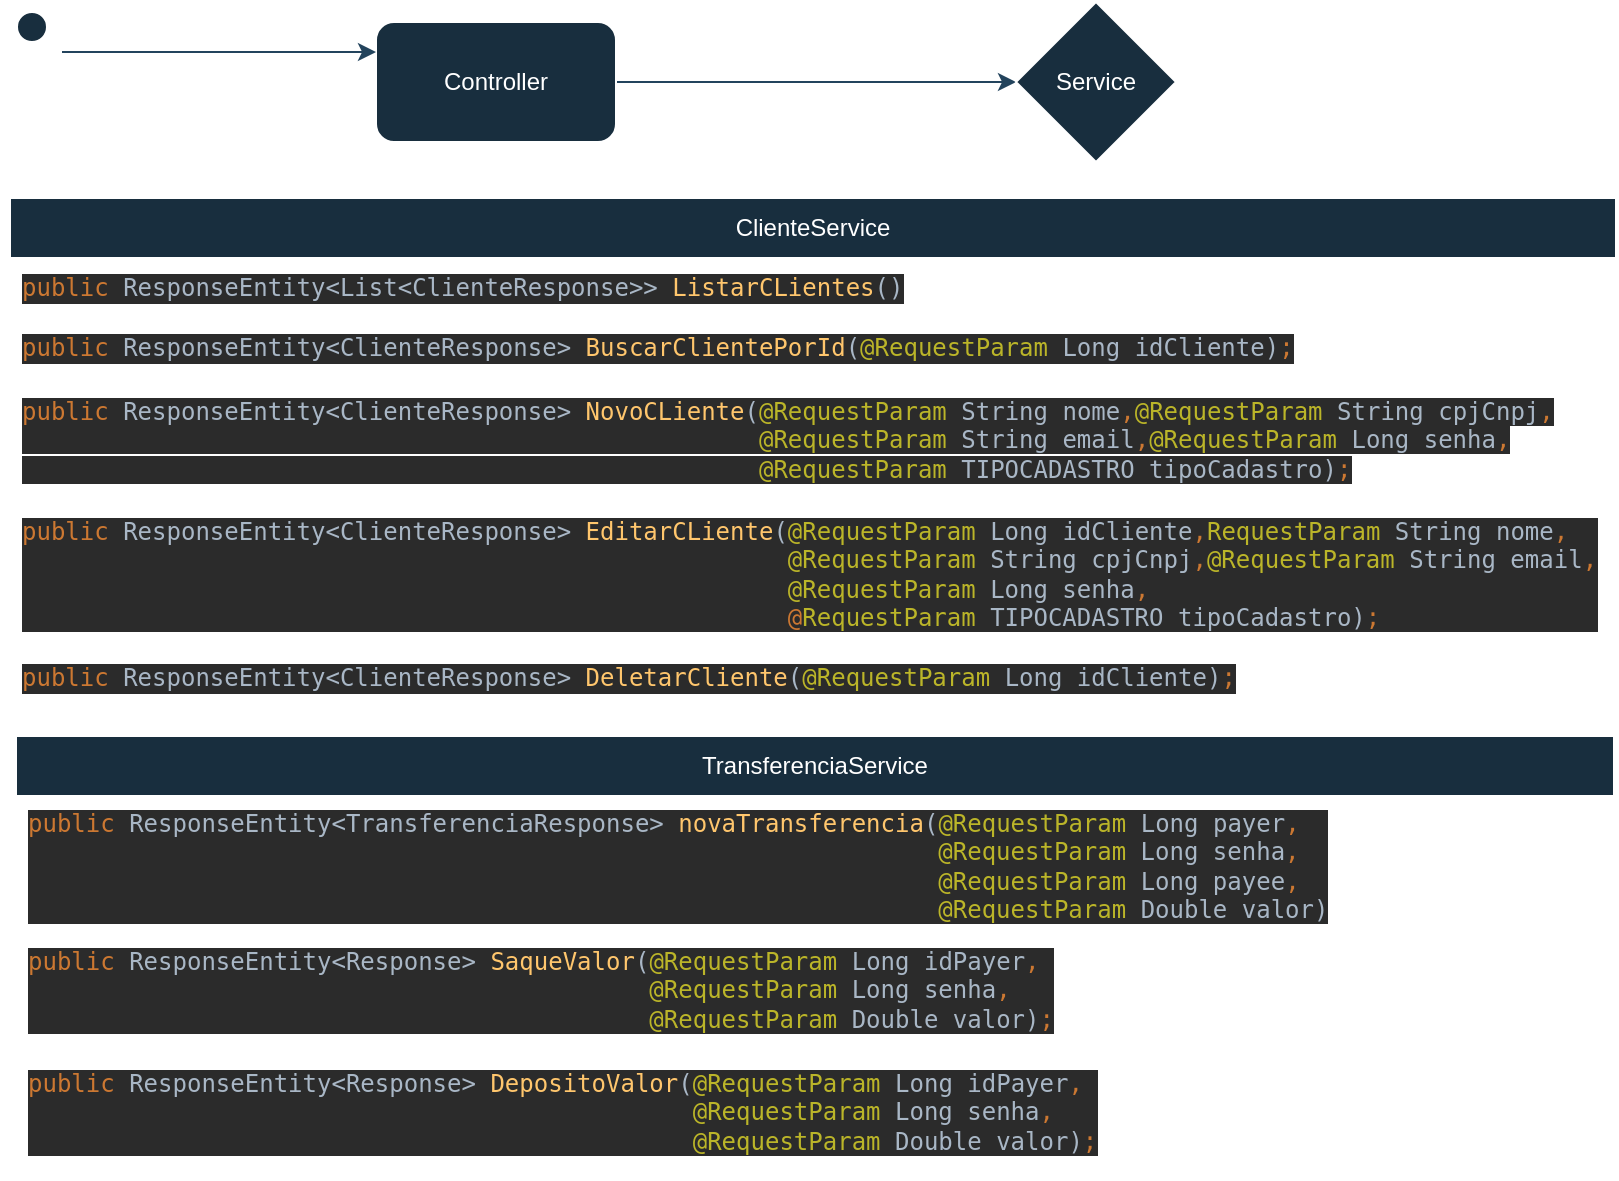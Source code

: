 <mxfile version="24.7.17" pages="4">
  <diagram name="Diagrama mapa de metodos" id="NcpwGnNT8y9Bxc321nVI">
    <mxGraphModel dx="864" dy="523" grid="0" gridSize="10" guides="1" tooltips="1" connect="1" arrows="1" fold="1" page="1" pageScale="1" pageWidth="827" pageHeight="1169" math="0" shadow="0">
      <root>
        <mxCell id="0" />
        <mxCell id="1" parent="0" />
        <mxCell id="GnjIMYib4n_hnVa5v02h-5" style="edgeStyle=orthogonalEdgeStyle;rounded=0;orthogonalLoop=1;jettySize=auto;html=1;exitX=1;exitY=0.5;exitDx=0;exitDy=0;entryX=0;entryY=0.5;entryDx=0;entryDy=0;strokeColor=#23445D;" edge="1" parent="1" source="GnjIMYib4n_hnVa5v02h-1" target="GnjIMYib4n_hnVa5v02h-4">
          <mxGeometry relative="1" as="geometry" />
        </mxCell>
        <mxCell id="GnjIMYib4n_hnVa5v02h-1" value="Controller" style="rounded=1;whiteSpace=wrap;html=1;strokeColor=#FFFFFF;fontColor=#FFFFFF;fillColor=#182E3E;" vertex="1" parent="1">
          <mxGeometry x="200" y="24" width="120" height="60" as="geometry" />
        </mxCell>
        <mxCell id="GnjIMYib4n_hnVa5v02h-3" style="edgeStyle=orthogonalEdgeStyle;rounded=0;orthogonalLoop=1;jettySize=auto;html=1;exitX=1;exitY=0.333;exitDx=0;exitDy=0;exitPerimeter=0;entryX=0;entryY=0.25;entryDx=0;entryDy=0;strokeColor=#23445D;" edge="1" parent="1" source="GnjIMYib4n_hnVa5v02h-2" target="GnjIMYib4n_hnVa5v02h-1">
          <mxGeometry relative="1" as="geometry" />
        </mxCell>
        <mxCell id="GnjIMYib4n_hnVa5v02h-2" value="Actor" style="shape=umlActor;verticalLabelPosition=bottom;verticalAlign=top;html=1;outlineConnect=0;strokeColor=#FFFFFF;fontColor=#FFFFFF;fillColor=#182E3E;" vertex="1" parent="1">
          <mxGeometry x="13" y="19" width="30" height="60" as="geometry" />
        </mxCell>
        <mxCell id="GnjIMYib4n_hnVa5v02h-4" value="Service" style="rhombus;whiteSpace=wrap;html=1;strokeColor=#FFFFFF;fontColor=#FFFFFF;fillColor=#182E3E;" vertex="1" parent="1">
          <mxGeometry x="520" y="14" width="80" height="80" as="geometry" />
        </mxCell>
        <mxCell id="GnjIMYib4n_hnVa5v02h-6" value="ClienteService" style="swimlane;fontStyle=0;childLayout=stackLayout;horizontal=1;startSize=30;horizontalStack=0;resizeParent=1;resizeParentMax=0;resizeLast=0;collapsible=1;marginBottom=0;whiteSpace=wrap;html=1;strokeColor=#FFFFFF;fontColor=#FFFFFF;fillColor=#182E3E;" vertex="1" parent="1">
          <mxGeometry x="17" y="112" width="803" height="255" as="geometry" />
        </mxCell>
        <mxCell id="GnjIMYib4n_hnVa5v02h-7" value="&lt;div style=&quot;background-color:#2b2b2b;color:#a9b7c6;font-family:&#39;JetBrains Mono&#39;,monospace;font-size:9,8pt;white-space:pre;&quot;&gt;&lt;span style=&quot;color:#cc7832;&quot;&gt;public &lt;/span&gt;ResponseEntity&amp;lt;List&amp;lt;ClienteResponse&amp;gt;&amp;gt; &lt;span style=&quot;color:#ffc66d;&quot;&gt;ListarCLientes&lt;/span&gt;()&lt;/div&gt;" style="text;strokeColor=none;fillColor=none;align=left;verticalAlign=middle;spacingLeft=4;spacingRight=4;overflow=hidden;points=[[0,0.5],[1,0.5]];portConstraint=eastwest;rotatable=0;whiteSpace=wrap;html=1;fontColor=#FFFFFF;" vertex="1" parent="GnjIMYib4n_hnVa5v02h-6">
          <mxGeometry y="30" width="803" height="30" as="geometry" />
        </mxCell>
        <mxCell id="GnjIMYib4n_hnVa5v02h-8" value="&lt;div style=&quot;background-color:#2b2b2b;color:#a9b7c6;font-family:&#39;JetBrains Mono&#39;,monospace;font-size:9,8pt;white-space:pre;&quot;&gt;&lt;span style=&quot;color:#cc7832;&quot;&gt;public &lt;/span&gt;ResponseEntity&amp;lt;ClienteResponse&amp;gt; &lt;span style=&quot;color:#ffc66d;&quot;&gt;BuscarClientePorId&lt;/span&gt;(&lt;span style=&quot;color:#bbb529;&quot;&gt;@RequestParam &lt;/span&gt;Long idCliente)&lt;span style=&quot;color:#cc7832;&quot;&gt;;&lt;/span&gt;&lt;/div&gt;" style="text;strokeColor=none;fillColor=none;align=left;verticalAlign=middle;spacingLeft=4;spacingRight=4;overflow=hidden;points=[[0,0.5],[1,0.5]];portConstraint=eastwest;rotatable=0;whiteSpace=wrap;html=1;fontColor=#FFFFFF;" vertex="1" parent="GnjIMYib4n_hnVa5v02h-6">
          <mxGeometry y="60" width="803" height="30" as="geometry" />
        </mxCell>
        <mxCell id="GnjIMYib4n_hnVa5v02h-9" value="&lt;div style=&quot;color: rgb(169, 183, 198); font-family: &amp;quot;JetBrains Mono&amp;quot;, monospace; white-space: pre;&quot;&gt;&lt;span style=&quot;background-color: rgb(43, 43, 43);&quot;&gt;&lt;span style=&quot;color: rgb(204, 120, 50);&quot;&gt;public &lt;/span&gt;ResponseEntity&amp;lt;ClienteResponse&amp;gt; &lt;span style=&quot;color: rgb(255, 198, 109);&quot;&gt;NovoCLiente&lt;/span&gt;(&lt;span style=&quot;color: rgb(187, 181, 41);&quot;&gt;@RequestParam &lt;/span&gt;String nome&lt;span style=&quot;color: rgb(204, 120, 50);&quot;&gt;,&lt;/span&gt;&lt;span style=&quot;color: rgb(187, 181, 41);&quot;&gt;@RequestParam &lt;/span&gt;String cpjCnpj&lt;span style=&quot;color: rgb(204, 120, 50);&quot;&gt;,&lt;br&gt;&lt;/span&gt;&lt;span style=&quot;color: rgb(204, 120, 50);&quot;&gt;                                                   &lt;/span&gt;&lt;span style=&quot;color: rgb(187, 181, 41);&quot;&gt;@RequestParam &lt;/span&gt;String email&lt;span style=&quot;color: rgb(204, 120, 50);&quot;&gt;,&lt;/span&gt;&lt;span style=&quot;color: rgb(187, 181, 41);&quot;&gt;@RequestParam &lt;/span&gt;Long senha&lt;span style=&quot;color: rgb(204, 120, 50);&quot;&gt;,&lt;br&gt;&lt;/span&gt;&lt;span style=&quot;color: rgb(204, 120, 50);&quot;&gt;                                                   &lt;/span&gt;&lt;span style=&quot;color: rgb(187, 181, 41);&quot;&gt;@RequestParam &lt;/span&gt;TIPOCADASTRO tipoCadastro)&lt;span style=&quot;color: rgb(204, 120, 50);&quot;&gt;;&lt;/span&gt;&lt;/span&gt;&lt;/div&gt;" style="text;strokeColor=none;fillColor=none;align=left;verticalAlign=middle;spacingLeft=4;spacingRight=4;overflow=hidden;points=[[0,0.5],[1,0.5]];portConstraint=eastwest;rotatable=0;whiteSpace=wrap;html=1;fontColor=#FFFFFF;" vertex="1" parent="GnjIMYib4n_hnVa5v02h-6">
          <mxGeometry y="90" width="803" height="61" as="geometry" />
        </mxCell>
        <mxCell id="GnjIMYib4n_hnVa5v02h-14" value="&lt;div style=&quot;background-color:#2b2b2b;color:#a9b7c6;font-family:&#39;JetBrains Mono&#39;,monospace;font-size:9,8pt;white-space:pre;&quot;&gt;&lt;div&gt;&lt;span style=&quot;color:#cc7832;&quot;&gt;public &lt;/span&gt;ResponseEntity&amp;lt;ClienteResponse&amp;gt; &lt;span style=&quot;color:#ffc66d;&quot;&gt;EditarCLiente&lt;/span&gt;(&lt;span style=&quot;color:#bbb529;&quot;&gt;@RequestParam &lt;/span&gt;Long idCliente&lt;span style=&quot;color:#cc7832;&quot;&gt;,&lt;/span&gt;&lt;span style=&quot;color:#bbb529;&quot;&gt;RequestParam &lt;/span&gt;String nome&lt;span style=&quot;color:#cc7832;&quot;&gt;,&lt;br&gt;&lt;/span&gt;&lt;span style=&quot;color:#cc7832;&quot;&gt;                                                     &lt;/span&gt;&lt;span style=&quot;color:#bbb529;&quot;&gt;@RequestParam &lt;/span&gt;String cpjCnpj&lt;span style=&quot;color:#cc7832;&quot;&gt;,&lt;/span&gt;&lt;span style=&quot;color:#bbb529;&quot;&gt;@RequestParam &lt;/span&gt;String email&lt;span style=&quot;color:#cc7832;&quot;&gt;,&lt;br&gt;&lt;/span&gt;&lt;span style=&quot;color:#cc7832;&quot;&gt;                                                     &lt;/span&gt;&lt;span style=&quot;color:#bbb529;&quot;&gt;@RequestParam &lt;/span&gt;Long senha&lt;span style=&quot;color:#cc7832;&quot;&gt;,&lt;/span&gt;&lt;/div&gt;&lt;div&gt;&lt;span style=&quot;color:#cc7832;&quot;&gt;&lt;span style=&quot;white-space: pre;&quot;&gt;&#x9;&lt;/span&gt;&lt;span style=&quot;white-space: pre;&quot;&gt;&#x9;&lt;/span&gt;&lt;span style=&quot;white-space: pre;&quot;&gt;&#x9;&lt;/span&gt;                             @&lt;/span&gt;&lt;span style=&quot;color:#bbb529;&quot;&gt;RequestParam &lt;/span&gt;TIPOCADASTRO tipoCadastro)&lt;span style=&quot;color:#cc7832;&quot;&gt;;&lt;/span&gt;&lt;/div&gt;&lt;/div&gt;" style="text;strokeColor=none;fillColor=none;align=left;verticalAlign=middle;spacingLeft=4;spacingRight=4;overflow=hidden;points=[[0,0.5],[1,0.5]];portConstraint=eastwest;rotatable=0;whiteSpace=wrap;html=1;fontColor=#FFFFFF;" vertex="1" parent="GnjIMYib4n_hnVa5v02h-6">
          <mxGeometry y="151" width="803" height="74" as="geometry" />
        </mxCell>
        <mxCell id="GnjIMYib4n_hnVa5v02h-15" value="&lt;div style=&quot;background-color:#2b2b2b;color:#a9b7c6;font-family:&#39;JetBrains Mono&#39;,monospace;font-size:9,8pt;white-space:pre;&quot;&gt;&lt;div&gt;&lt;span style=&quot;color:#cc7832;&quot;&gt;public &lt;/span&gt;ResponseEntity&amp;lt;ClienteResponse&amp;gt; &lt;span style=&quot;color:#ffc66d;&quot;&gt;DeletarCliente&lt;/span&gt;(&lt;span style=&quot;color:#bbb529;&quot;&gt;@RequestParam &lt;/span&gt;Long idCliente)&lt;span style=&quot;color:#cc7832;&quot;&gt;;&lt;/span&gt;&lt;/div&gt;&lt;/div&gt;" style="text;strokeColor=none;fillColor=none;align=left;verticalAlign=middle;spacingLeft=4;spacingRight=4;overflow=hidden;points=[[0,0.5],[1,0.5]];portConstraint=eastwest;rotatable=0;whiteSpace=wrap;html=1;fontColor=#FFFFFF;" vertex="1" parent="GnjIMYib4n_hnVa5v02h-6">
          <mxGeometry y="225" width="803" height="30" as="geometry" />
        </mxCell>
        <mxCell id="GnjIMYib4n_hnVa5v02h-10" value="TransferenciaService" style="swimlane;fontStyle=0;childLayout=stackLayout;horizontal=1;startSize=30;horizontalStack=0;resizeParent=1;resizeParentMax=0;resizeLast=0;collapsible=1;marginBottom=0;whiteSpace=wrap;html=1;strokeColor=#FFFFFF;fontColor=#FFFFFF;fillColor=#182E3E;" vertex="1" parent="1">
          <mxGeometry x="20" y="381" width="799" height="221" as="geometry" />
        </mxCell>
        <mxCell id="GnjIMYib4n_hnVa5v02h-11" value="&lt;div style=&quot;background-color:#2b2b2b;color:#a9b7c6;font-family:&#39;JetBrains Mono&#39;,monospace;font-size:9,8pt;white-space:pre;&quot;&gt;&lt;span style=&quot;color:#cc7832;&quot;&gt;public &lt;/span&gt;ResponseEntity&amp;lt;TransferenciaResponse&amp;gt; &lt;span style=&quot;color:#ffc66d;&quot;&gt;novaTransferencia&lt;/span&gt;(&lt;span style=&quot;color:#bbb529;&quot;&gt;@RequestParam &lt;/span&gt;Long payer&lt;span style=&quot;color:#cc7832;&quot;&gt;,&lt;/span&gt;&lt;/div&gt;&lt;div style=&quot;background-color:#2b2b2b;color:#a9b7c6;font-family:&#39;JetBrains Mono&#39;,monospace;font-size:9,8pt;white-space:pre;&quot;&gt;&lt;span style=&quot;color:#bbb529;&quot;&gt;&lt;span style=&quot;white-space: pre;&quot;&gt;&#x9;&lt;/span&gt;&lt;span style=&quot;white-space: pre;&quot;&gt;&#x9;&lt;/span&gt;&lt;span style=&quot;white-space: pre;&quot;&gt;&#x9;&lt;/span&gt;&lt;span style=&quot;white-space: pre;&quot;&gt;&#x9;&lt;/span&gt;&lt;span style=&quot;white-space: pre;&quot;&gt;&#x9;&lt;/span&gt;&lt;span style=&quot;white-space: pre;&quot;&gt;&#x9;&lt;/span&gt;&lt;span style=&quot;white-space: pre;&quot;&gt;&#x9;&lt;/span&gt;       @RequestParam &lt;/span&gt;Long senha&lt;span style=&quot;color:#cc7832;&quot;&gt;,&lt;br&gt;&lt;/span&gt;&lt;span style=&quot;color:#cc7832;&quot;&gt;                                                               &lt;/span&gt;&lt;span style=&quot;color:#bbb529;&quot;&gt;@RequestParam &lt;/span&gt;Long payee&lt;span style=&quot;color:#cc7832;&quot;&gt;,&lt;br&gt;&lt;/span&gt;&lt;span style=&quot;color:#cc7832;&quot;&gt;                                                               &lt;/span&gt;&lt;span style=&quot;color:#bbb529;&quot;&gt;@RequestParam &lt;/span&gt;Double valor)&lt;/div&gt;" style="text;strokeColor=none;fillColor=none;align=left;verticalAlign=middle;spacingLeft=4;spacingRight=4;overflow=hidden;points=[[0,0.5],[1,0.5]];portConstraint=eastwest;rotatable=0;whiteSpace=wrap;html=1;fontColor=#FFFFFF;" vertex="1" parent="GnjIMYib4n_hnVa5v02h-10">
          <mxGeometry y="30" width="799" height="69" as="geometry" />
        </mxCell>
        <mxCell id="GnjIMYib4n_hnVa5v02h-12" value="&lt;div style=&quot;background-color:#2b2b2b;color:#a9b7c6;font-family:&#39;JetBrains Mono&#39;,monospace;font-size:9,8pt;white-space:pre;&quot;&gt;&lt;span style=&quot;color:#cc7832;&quot;&gt;public &lt;/span&gt;ResponseEntity&amp;lt;Response&amp;gt; &lt;span style=&quot;color:#ffc66d;&quot;&gt;SaqueValor&lt;/span&gt;(&lt;span style=&quot;color:#bbb529;&quot;&gt;@RequestParam &lt;/span&gt;Long idPayer&lt;span style=&quot;color:#cc7832;&quot;&gt;,&lt;br&gt;&lt;/span&gt;&lt;span style=&quot;color:#cc7832;&quot;&gt;                                           &lt;/span&gt;&lt;span style=&quot;color:#bbb529;&quot;&gt;@RequestParam &lt;/span&gt;Long senha&lt;span style=&quot;color:#cc7832;&quot;&gt;,&lt;br&gt;&lt;/span&gt;&lt;span style=&quot;color:#cc7832;&quot;&gt;                                           &lt;/span&gt;&lt;span style=&quot;color:#bbb529;&quot;&gt;@RequestParam &lt;/span&gt;Double valor)&lt;span style=&quot;color:#cc7832;&quot;&gt;;&lt;/span&gt;&lt;/div&gt;" style="text;strokeColor=none;fillColor=none;align=left;verticalAlign=middle;spacingLeft=4;spacingRight=4;overflow=hidden;points=[[0,0.5],[1,0.5]];portConstraint=eastwest;rotatable=0;whiteSpace=wrap;html=1;fontColor=#FFFFFF;" vertex="1" parent="GnjIMYib4n_hnVa5v02h-10">
          <mxGeometry y="99" width="799" height="56" as="geometry" />
        </mxCell>
        <mxCell id="GnjIMYib4n_hnVa5v02h-13" value="&lt;div style=&quot;background-color:#2b2b2b;color:#a9b7c6;font-family:&#39;JetBrains Mono&#39;,monospace;font-size:9,8pt;white-space:pre;&quot;&gt;&lt;span style=&quot;color:#cc7832;&quot;&gt;public &lt;/span&gt;ResponseEntity&amp;lt;Response&amp;gt; &lt;span style=&quot;color:#ffc66d;&quot;&gt;DepositoValor&lt;/span&gt;(&lt;span style=&quot;color:#bbb529;&quot;&gt;@RequestParam &lt;/span&gt;Long idPayer&lt;span style=&quot;color:#cc7832;&quot;&gt;,&lt;br&gt;&lt;/span&gt;&lt;span style=&quot;color:#cc7832;&quot;&gt;                                              &lt;/span&gt;&lt;span style=&quot;color:#bbb529;&quot;&gt;@RequestParam &lt;/span&gt;Long senha&lt;span style=&quot;color:#cc7832;&quot;&gt;,&lt;br&gt;&lt;/span&gt;&lt;span style=&quot;color:#cc7832;&quot;&gt;                                              &lt;/span&gt;&lt;span style=&quot;color:#bbb529;&quot;&gt;@RequestParam &lt;/span&gt;Double valor)&lt;span style=&quot;color:#cc7832;&quot;&gt;;&lt;/span&gt;&lt;/div&gt;" style="text;strokeColor=none;fillColor=none;align=left;verticalAlign=middle;spacingLeft=4;spacingRight=4;overflow=hidden;points=[[0,0.5],[1,0.5]];portConstraint=eastwest;rotatable=0;whiteSpace=wrap;html=1;fontColor=#FFFFFF;" vertex="1" parent="GnjIMYib4n_hnVa5v02h-10">
          <mxGeometry y="155" width="799" height="66" as="geometry" />
        </mxCell>
      </root>
    </mxGraphModel>
  </diagram>
  <diagram id="EznlkcgwmN91NayKjeIY" name="Diagrama Funcionamento TransferenciaService">
    <mxGraphModel dx="864" dy="523" grid="0" gridSize="10" guides="1" tooltips="1" connect="1" arrows="1" fold="1" page="1" pageScale="1" pageWidth="827" pageHeight="1169" math="0" shadow="0">
      <root>
        <mxCell id="0" />
        <mxCell id="1" parent="0" />
        <mxCell id="lVetVrqkFQfXfbLI8TL_-11" style="edgeStyle=orthogonalEdgeStyle;rounded=0;orthogonalLoop=1;jettySize=auto;html=1;exitX=1;exitY=0;exitDx=0;exitDy=0;entryX=0;entryY=0.5;entryDx=0;entryDy=0;strokeColor=#005700;fillColor=#008a00;" edge="1" parent="1" source="RbwfApRFA6dcudNs1ZwC-1" target="lVetVrqkFQfXfbLI8TL_-7">
          <mxGeometry relative="1" as="geometry" />
        </mxCell>
        <mxCell id="RbwfApRFA6dcudNs1ZwC-1" value="Service" style="rhombus;whiteSpace=wrap;html=1;strokeColor=#FFFFFF;fontColor=#FFFFFF;fillColor=#182E3E;" vertex="1" parent="1">
          <mxGeometry x="32" y="39" width="80" height="80" as="geometry" />
        </mxCell>
        <mxCell id="lVetVrqkFQfXfbLI8TL_-1" value="TransferenciaService" style="swimlane;fontStyle=0;childLayout=stackLayout;horizontal=1;startSize=30;horizontalStack=0;resizeParent=1;resizeParentMax=0;resizeLast=0;collapsible=1;marginBottom=0;whiteSpace=wrap;html=1;strokeColor=#FFFFFF;fontColor=#FFFFFF;fillColor=#182E3E;" vertex="1" parent="1">
          <mxGeometry x="79" y="344" width="661" height="221" as="geometry" />
        </mxCell>
        <mxCell id="lVetVrqkFQfXfbLI8TL_-2" value="&lt;div style=&quot;background-color:#2b2b2b;color:#a9b7c6;font-family:&#39;JetBrains Mono&#39;,monospace;font-size:9,8pt;white-space:pre;&quot;&gt;&lt;span style=&quot;color:#cc7832;&quot;&gt;public &lt;/span&gt;ResponseEntity&amp;lt;TransferenciaResponse&amp;gt; &lt;span style=&quot;color:#ffc66d;&quot;&gt;novaTransferencia&lt;/span&gt;(&lt;span style=&quot;color:#bbb529;&quot;&gt;@RequestParam &lt;/span&gt;Long payer&lt;span style=&quot;color:#cc7832;&quot;&gt;,&lt;/span&gt;&lt;/div&gt;&lt;div style=&quot;background-color:#2b2b2b;color:#a9b7c6;font-family:&#39;JetBrains Mono&#39;,monospace;font-size:9,8pt;white-space:pre;&quot;&gt;&lt;span style=&quot;color:#bbb529;&quot;&gt;&lt;span style=&quot;white-space: pre;&quot;&gt;&#x9;&lt;/span&gt;&lt;span style=&quot;white-space: pre;&quot;&gt;&#x9;&lt;/span&gt;&lt;span style=&quot;white-space: pre;&quot;&gt;&#x9;&lt;/span&gt;&lt;span style=&quot;white-space: pre;&quot;&gt;&#x9;&lt;/span&gt;&lt;span style=&quot;white-space: pre;&quot;&gt;&#x9;&lt;/span&gt;&lt;span style=&quot;white-space: pre;&quot;&gt;&#x9;&lt;/span&gt;&lt;span style=&quot;white-space: pre;&quot;&gt;&#x9;&lt;/span&gt;       @RequestParam &lt;/span&gt;Long senha&lt;span style=&quot;color:#cc7832;&quot;&gt;,&lt;br&gt;&lt;/span&gt;&lt;span style=&quot;color:#cc7832;&quot;&gt;                                                               &lt;/span&gt;&lt;span style=&quot;color:#bbb529;&quot;&gt;@RequestParam &lt;/span&gt;Long payee&lt;span style=&quot;color:#cc7832;&quot;&gt;,&lt;br&gt;&lt;/span&gt;&lt;span style=&quot;color:#cc7832;&quot;&gt;                                                               &lt;/span&gt;&lt;span style=&quot;color:#bbb529;&quot;&gt;@RequestParam &lt;/span&gt;Double valor)&lt;/div&gt;" style="text;strokeColor=none;fillColor=none;align=left;verticalAlign=middle;spacingLeft=4;spacingRight=4;overflow=hidden;points=[[0,0.5],[1,0.5]];portConstraint=eastwest;rotatable=0;whiteSpace=wrap;html=1;fontColor=#FFFFFF;" vertex="1" parent="lVetVrqkFQfXfbLI8TL_-1">
          <mxGeometry y="30" width="661" height="69" as="geometry" />
        </mxCell>
        <mxCell id="lVetVrqkFQfXfbLI8TL_-3" value="&lt;div style=&quot;background-color:#2b2b2b;color:#a9b7c6;font-family:&#39;JetBrains Mono&#39;,monospace;font-size:9,8pt;white-space:pre;&quot;&gt;&lt;span style=&quot;color:#cc7832;&quot;&gt;public &lt;/span&gt;ResponseEntity&amp;lt;Response&amp;gt; &lt;span style=&quot;color:#ffc66d;&quot;&gt;SaqueValor&lt;/span&gt;(&lt;span style=&quot;color:#bbb529;&quot;&gt;@RequestParam &lt;/span&gt;Long idPayer&lt;span style=&quot;color:#cc7832;&quot;&gt;,&lt;br&gt;&lt;/span&gt;&lt;span style=&quot;color:#cc7832;&quot;&gt;                                           &lt;/span&gt;&lt;span style=&quot;color:#bbb529;&quot;&gt;@RequestParam &lt;/span&gt;Long senha&lt;span style=&quot;color:#cc7832;&quot;&gt;,&lt;br&gt;&lt;/span&gt;&lt;span style=&quot;color:#cc7832;&quot;&gt;                                           &lt;/span&gt;&lt;span style=&quot;color:#bbb529;&quot;&gt;@RequestParam &lt;/span&gt;Double valor)&lt;span style=&quot;color:#cc7832;&quot;&gt;;&lt;/span&gt;&lt;/div&gt;" style="text;strokeColor=none;fillColor=none;align=left;verticalAlign=middle;spacingLeft=4;spacingRight=4;overflow=hidden;points=[[0,0.5],[1,0.5]];portConstraint=eastwest;rotatable=0;whiteSpace=wrap;html=1;fontColor=#FFFFFF;" vertex="1" parent="lVetVrqkFQfXfbLI8TL_-1">
          <mxGeometry y="99" width="661" height="56" as="geometry" />
        </mxCell>
        <mxCell id="lVetVrqkFQfXfbLI8TL_-16" style="edgeStyle=orthogonalEdgeStyle;rounded=0;orthogonalLoop=1;jettySize=auto;html=1;exitX=0;exitY=0.5;exitDx=0;exitDy=0;strokeColor=#23445D;" edge="1" parent="lVetVrqkFQfXfbLI8TL_-1" source="lVetVrqkFQfXfbLI8TL_-4">
          <mxGeometry relative="1" as="geometry">
            <mxPoint x="-27" y="-247" as="targetPoint" />
          </mxGeometry>
        </mxCell>
        <mxCell id="lVetVrqkFQfXfbLI8TL_-4" value="&lt;div style=&quot;background-color:#2b2b2b;color:#a9b7c6;font-family:&#39;JetBrains Mono&#39;,monospace;font-size:9,8pt;white-space:pre;&quot;&gt;&lt;span style=&quot;color:#cc7832;&quot;&gt;public &lt;/span&gt;ResponseEntity&amp;lt;Response&amp;gt; &lt;span style=&quot;color:#ffc66d;&quot;&gt;DepositoValor&lt;/span&gt;(&lt;span style=&quot;color:#bbb529;&quot;&gt;@RequestParam &lt;/span&gt;Long idPayer&lt;span style=&quot;color:#cc7832;&quot;&gt;,&lt;br&gt;&lt;/span&gt;&lt;span style=&quot;color:#cc7832;&quot;&gt;                                              &lt;/span&gt;&lt;span style=&quot;color:#bbb529;&quot;&gt;@RequestParam &lt;/span&gt;Long senha&lt;span style=&quot;color:#cc7832;&quot;&gt;,&lt;br&gt;&lt;/span&gt;&lt;span style=&quot;color:#cc7832;&quot;&gt;                                              &lt;/span&gt;&lt;span style=&quot;color:#bbb529;&quot;&gt;@RequestParam &lt;/span&gt;Double valor)&lt;span style=&quot;color:#cc7832;&quot;&gt;;&lt;/span&gt;&lt;/div&gt;" style="text;strokeColor=none;fillColor=none;align=left;verticalAlign=middle;spacingLeft=4;spacingRight=4;overflow=hidden;points=[[0,0.5],[1,0.5]];portConstraint=eastwest;rotatable=0;whiteSpace=wrap;html=1;fontColor=#FFFFFF;" vertex="1" parent="lVetVrqkFQfXfbLI8TL_-1">
          <mxGeometry y="155" width="661" height="66" as="geometry" />
        </mxCell>
        <mxCell id="lVetVrqkFQfXfbLI8TL_-5" value="desafioPicpay" style="shape=cylinder3;whiteSpace=wrap;html=1;boundedLbl=1;backgroundOutline=1;size=15;strokeColor=#FFFFFF;fontColor=#FFFFFF;fillColor=#182E3E;" vertex="1" parent="1">
          <mxGeometry x="151" y="207" width="87" height="94" as="geometry" />
        </mxCell>
        <mxCell id="lVetVrqkFQfXfbLI8TL_-13" style="edgeStyle=orthogonalEdgeStyle;rounded=0;orthogonalLoop=1;jettySize=auto;html=1;exitX=0.13;exitY=0.77;exitDx=0;exitDy=0;exitPerimeter=0;entryX=1;entryY=0.5;entryDx=0;entryDy=0;strokeColor=#005700;fillColor=#008a00;" edge="1" parent="1" source="lVetVrqkFQfXfbLI8TL_-6" target="lVetVrqkFQfXfbLI8TL_-8">
          <mxGeometry relative="1" as="geometry" />
        </mxCell>
        <mxCell id="lVetVrqkFQfXfbLI8TL_-6" value="Ms_Authorization" style="ellipse;shape=cloud;whiteSpace=wrap;html=1;strokeColor=#FFFFFF;fontColor=#FFFFFF;fillColor=#182E3E;" vertex="1" parent="1">
          <mxGeometry x="628" y="16" width="176" height="106" as="geometry" />
        </mxCell>
        <mxCell id="lVetVrqkFQfXfbLI8TL_-7" value="«RabbitMq»&lt;br&gt;&lt;b&gt;authorization-request-queue&lt;/b&gt;" style="html=1;whiteSpace=wrap;strokeColor=#FFFFFF;fontColor=#FFFFFF;fillColor=#182E3E;" vertex="1" parent="1">
          <mxGeometry x="286" y="33" width="220" height="51" as="geometry" />
        </mxCell>
        <mxCell id="lVetVrqkFQfXfbLI8TL_-14" style="edgeStyle=orthogonalEdgeStyle;rounded=0;orthogonalLoop=1;jettySize=auto;html=1;exitX=0;exitY=0.5;exitDx=0;exitDy=0;entryX=1;entryY=0.5;entryDx=0;entryDy=0;strokeColor=#005700;fillColor=#008a00;" edge="1" parent="1" source="lVetVrqkFQfXfbLI8TL_-8" target="RbwfApRFA6dcudNs1ZwC-1">
          <mxGeometry relative="1" as="geometry" />
        </mxCell>
        <mxCell id="lVetVrqkFQfXfbLI8TL_-8" value="«RabbitMq»&lt;br&gt;&lt;b&gt;authorization-response-queue&lt;/b&gt;" style="html=1;whiteSpace=wrap;strokeColor=#FFFFFF;fontColor=#FFFFFF;fillColor=#182E3E;" vertex="1" parent="1">
          <mxGeometry x="286" y="119" width="220" height="51" as="geometry" />
        </mxCell>
        <mxCell id="lVetVrqkFQfXfbLI8TL_-9" style="edgeStyle=orthogonalEdgeStyle;rounded=0;orthogonalLoop=1;jettySize=auto;html=1;exitX=0;exitY=0.5;exitDx=0;exitDy=0;entryX=0;entryY=0.5;entryDx=0;entryDy=0;strokeColor=#005700;fillColor=#008a00;" edge="1" parent="1" source="lVetVrqkFQfXfbLI8TL_-2" target="RbwfApRFA6dcudNs1ZwC-1">
          <mxGeometry relative="1" as="geometry" />
        </mxCell>
        <mxCell id="lVetVrqkFQfXfbLI8TL_-12" style="edgeStyle=orthogonalEdgeStyle;rounded=0;orthogonalLoop=1;jettySize=auto;html=1;exitX=1;exitY=0.5;exitDx=0;exitDy=0;entryX=0.07;entryY=0.4;entryDx=0;entryDy=0;entryPerimeter=0;strokeColor=#005700;fillColor=#008a00;" edge="1" parent="1" source="lVetVrqkFQfXfbLI8TL_-7" target="lVetVrqkFQfXfbLI8TL_-6">
          <mxGeometry relative="1" as="geometry" />
        </mxCell>
        <mxCell id="lVetVrqkFQfXfbLI8TL_-15" style="edgeStyle=orthogonalEdgeStyle;rounded=0;orthogonalLoop=1;jettySize=auto;html=1;exitX=0;exitY=0.5;exitDx=0;exitDy=0;entryX=0;entryY=1;entryDx=0;entryDy=0;strokeColor=#23445D;" edge="1" parent="1" source="lVetVrqkFQfXfbLI8TL_-3" target="RbwfApRFA6dcudNs1ZwC-1">
          <mxGeometry relative="1" as="geometry" />
        </mxCell>
        <mxCell id="Kv8RtQdN9G8bJvJ7XUvF-1" value="" style="endArrow=block;startArrow=block;endFill=1;startFill=1;html=1;rounded=0;strokeColor=#23445D;exitX=1;exitY=1;exitDx=0;exitDy=0;entryX=0.145;entryY=0;entryDx=0;entryDy=4.35;entryPerimeter=0;" edge="1" parent="1" source="RbwfApRFA6dcudNs1ZwC-1" target="lVetVrqkFQfXfbLI8TL_-5">
          <mxGeometry width="160" relative="1" as="geometry">
            <mxPoint x="65" y="155" as="sourcePoint" />
            <mxPoint x="225" y="155" as="targetPoint" />
          </mxGeometry>
        </mxCell>
        <mxCell id="Kv8RtQdN9G8bJvJ7XUvF-2" value="&lt;h1 style=&quot;margin-top: 0px;&quot;&gt;Sistema de simples de Validação boolean&lt;/h1&gt;" style="text;html=1;whiteSpace=wrap;overflow=hidden;rounded=0;fontColor=#FFFFFF;" vertex="1" parent="1">
          <mxGeometry x="496" y="207" width="305" height="78" as="geometry" />
        </mxCell>
        <mxCell id="Kv8RtQdN9G8bJvJ7XUvF-3" style="edgeStyle=orthogonalEdgeStyle;rounded=0;orthogonalLoop=1;jettySize=auto;html=1;exitX=0.75;exitY=0;exitDx=0;exitDy=0;entryX=0.55;entryY=0.95;entryDx=0;entryDy=0;entryPerimeter=0;strokeColor=#23445D;" edge="1" parent="1" source="Kv8RtQdN9G8bJvJ7XUvF-2" target="lVetVrqkFQfXfbLI8TL_-6">
          <mxGeometry relative="1" as="geometry" />
        </mxCell>
      </root>
    </mxGraphModel>
  </diagram>
  <diagram id="MoszFZdW35O93yZVgz3F" name="Diagrama de funcionamento ClienteService">
    <mxGraphModel dx="864" dy="523" grid="0" gridSize="10" guides="1" tooltips="1" connect="1" arrows="1" fold="1" page="1" pageScale="1" pageWidth="827" pageHeight="1169" math="0" shadow="0">
      <root>
        <mxCell id="0" />
        <mxCell id="1" parent="0" />
        <mxCell id="yVvALwRpSjkipN_nntS6-1" value="Service" style="rhombus;whiteSpace=wrap;html=1;strokeColor=#FFFFFF;fontColor=#FFFFFF;fillColor=#182E3E;" vertex="1" parent="1">
          <mxGeometry x="477" y="37" width="80" height="80" as="geometry" />
        </mxCell>
        <mxCell id="yVvALwRpSjkipN_nntS6-2" value="desafioPicpay" style="shape=cylinder3;whiteSpace=wrap;html=1;boundedLbl=1;backgroundOutline=1;size=15;strokeColor=#FFFFFF;fontColor=#FFFFFF;fillColor=#182E3E;" vertex="1" parent="1">
          <mxGeometry x="725" y="47" width="87" height="94" as="geometry" />
        </mxCell>
        <mxCell id="yVvALwRpSjkipN_nntS6-4" value="" style="endArrow=block;startArrow=block;endFill=1;startFill=1;html=1;rounded=0;strokeColor=#23445D;exitX=1;exitY=0.5;exitDx=0;exitDy=0;entryX=0;entryY=0;entryDx=0;entryDy=31;entryPerimeter=0;" edge="1" parent="1" source="yVvALwRpSjkipN_nntS6-1" target="yVvALwRpSjkipN_nntS6-2">
          <mxGeometry width="160" relative="1" as="geometry">
            <mxPoint x="634" y="159" as="sourcePoint" />
            <mxPoint x="672" y="177" as="targetPoint" />
          </mxGeometry>
        </mxCell>
        <mxCell id="QaMxtA51zp3GXFeBHiQZ-7" style="edgeStyle=orthogonalEdgeStyle;rounded=0;orthogonalLoop=1;jettySize=auto;html=1;exitX=0.5;exitY=0;exitDx=0;exitDy=0;entryX=0;entryY=0.5;entryDx=0;entryDy=0;strokeColor=#23445D;" edge="1" parent="1" source="QaMxtA51zp3GXFeBHiQZ-1" target="yVvALwRpSjkipN_nntS6-1">
          <mxGeometry relative="1" as="geometry" />
        </mxCell>
        <mxCell id="QaMxtA51zp3GXFeBHiQZ-1" value="ClienteService" style="swimlane;fontStyle=0;childLayout=stackLayout;horizontal=1;startSize=30;horizontalStack=0;resizeParent=1;resizeParentMax=0;resizeLast=0;collapsible=1;marginBottom=0;whiteSpace=wrap;html=1;strokeColor=#FFFFFF;fontColor=#FFFFFF;fillColor=#182E3E;" vertex="1" parent="1">
          <mxGeometry x="26" y="219" width="794" height="255" as="geometry" />
        </mxCell>
        <mxCell id="QaMxtA51zp3GXFeBHiQZ-2" value="&lt;div style=&quot;background-color:#2b2b2b;color:#a9b7c6;font-family:&#39;JetBrains Mono&#39;,monospace;font-size:9,8pt;white-space:pre;&quot;&gt;&lt;span style=&quot;color:#cc7832;&quot;&gt;public &lt;/span&gt;ResponseEntity&amp;lt;List&amp;lt;ClienteResponse&amp;gt;&amp;gt; &lt;span style=&quot;color:#ffc66d;&quot;&gt;ListarCLientes&lt;/span&gt;()&lt;/div&gt;" style="text;strokeColor=none;fillColor=none;align=left;verticalAlign=middle;spacingLeft=4;spacingRight=4;overflow=hidden;points=[[0,0.5],[1,0.5]];portConstraint=eastwest;rotatable=0;whiteSpace=wrap;html=1;fontColor=#FFFFFF;" vertex="1" parent="QaMxtA51zp3GXFeBHiQZ-1">
          <mxGeometry y="30" width="794" height="30" as="geometry" />
        </mxCell>
        <mxCell id="QaMxtA51zp3GXFeBHiQZ-3" value="&lt;div style=&quot;background-color:#2b2b2b;color:#a9b7c6;font-family:&#39;JetBrains Mono&#39;,monospace;font-size:9,8pt;white-space:pre;&quot;&gt;&lt;span style=&quot;color:#cc7832;&quot;&gt;public &lt;/span&gt;ResponseEntity&amp;lt;ClienteResponse&amp;gt; &lt;span style=&quot;color:#ffc66d;&quot;&gt;BuscarClientePorId&lt;/span&gt;(&lt;span style=&quot;color:#bbb529;&quot;&gt;@RequestParam &lt;/span&gt;Long idCliente)&lt;span style=&quot;color:#cc7832;&quot;&gt;;&lt;/span&gt;&lt;/div&gt;" style="text;strokeColor=none;fillColor=none;align=left;verticalAlign=middle;spacingLeft=4;spacingRight=4;overflow=hidden;points=[[0,0.5],[1,0.5]];portConstraint=eastwest;rotatable=0;whiteSpace=wrap;html=1;fontColor=#FFFFFF;" vertex="1" parent="QaMxtA51zp3GXFeBHiQZ-1">
          <mxGeometry y="60" width="794" height="30" as="geometry" />
        </mxCell>
        <mxCell id="QaMxtA51zp3GXFeBHiQZ-4" value="&lt;div style=&quot;color: rgb(169, 183, 198); font-family: &amp;quot;JetBrains Mono&amp;quot;, monospace; white-space: pre;&quot;&gt;&lt;span style=&quot;background-color: rgb(43, 43, 43);&quot;&gt;&lt;span style=&quot;color: rgb(204, 120, 50);&quot;&gt;public &lt;/span&gt;ResponseEntity&amp;lt;ClienteResponse&amp;gt; &lt;span style=&quot;color: rgb(255, 198, 109);&quot;&gt;NovoCLiente&lt;/span&gt;(&lt;span style=&quot;color: rgb(187, 181, 41);&quot;&gt;@RequestParam &lt;/span&gt;String nome&lt;span style=&quot;color: rgb(204, 120, 50);&quot;&gt;,&lt;/span&gt;&lt;span style=&quot;color: rgb(187, 181, 41);&quot;&gt;@RequestParam &lt;/span&gt;String cpjCnpj&lt;span style=&quot;color: rgb(204, 120, 50);&quot;&gt;,&lt;br&gt;&lt;/span&gt;&lt;span style=&quot;color: rgb(204, 120, 50);&quot;&gt;                                                   &lt;/span&gt;&lt;span style=&quot;color: rgb(187, 181, 41);&quot;&gt;@RequestParam &lt;/span&gt;String email&lt;span style=&quot;color: rgb(204, 120, 50);&quot;&gt;,&lt;/span&gt;&lt;span style=&quot;color: rgb(187, 181, 41);&quot;&gt;@RequestParam &lt;/span&gt;Long senha&lt;span style=&quot;color: rgb(204, 120, 50);&quot;&gt;,&lt;br&gt;&lt;/span&gt;&lt;span style=&quot;color: rgb(204, 120, 50);&quot;&gt;                                                   &lt;/span&gt;&lt;span style=&quot;color: rgb(187, 181, 41);&quot;&gt;@RequestParam &lt;/span&gt;TIPOCADASTRO tipoCadastro)&lt;span style=&quot;color: rgb(204, 120, 50);&quot;&gt;;&lt;/span&gt;&lt;/span&gt;&lt;/div&gt;" style="text;strokeColor=none;fillColor=none;align=left;verticalAlign=middle;spacingLeft=4;spacingRight=4;overflow=hidden;points=[[0,0.5],[1,0.5]];portConstraint=eastwest;rotatable=0;whiteSpace=wrap;html=1;fontColor=#FFFFFF;" vertex="1" parent="QaMxtA51zp3GXFeBHiQZ-1">
          <mxGeometry y="90" width="794" height="61" as="geometry" />
        </mxCell>
        <mxCell id="QaMxtA51zp3GXFeBHiQZ-5" value="&lt;div style=&quot;background-color:#2b2b2b;color:#a9b7c6;font-family:&#39;JetBrains Mono&#39;,monospace;font-size:9,8pt;white-space:pre;&quot;&gt;&lt;div&gt;&lt;span style=&quot;color:#cc7832;&quot;&gt;public &lt;/span&gt;ResponseEntity&amp;lt;ClienteResponse&amp;gt; &lt;span style=&quot;color:#ffc66d;&quot;&gt;EditarCLiente&lt;/span&gt;(&lt;span style=&quot;color:#bbb529;&quot;&gt;@RequestParam &lt;/span&gt;Long idCliente&lt;span style=&quot;color:#cc7832;&quot;&gt;,&lt;/span&gt;&lt;span style=&quot;color:#bbb529;&quot;&gt;RequestParam &lt;/span&gt;String nome&lt;span style=&quot;color:#cc7832;&quot;&gt;,&lt;br&gt;&lt;/span&gt;&lt;span style=&quot;color:#cc7832;&quot;&gt;                                                     &lt;/span&gt;&lt;span style=&quot;color:#bbb529;&quot;&gt;@RequestParam &lt;/span&gt;String cpjCnpj&lt;span style=&quot;color:#cc7832;&quot;&gt;,&lt;/span&gt;&lt;span style=&quot;color:#bbb529;&quot;&gt;@RequestParam &lt;/span&gt;String email&lt;span style=&quot;color:#cc7832;&quot;&gt;,&lt;/span&gt;&lt;br&gt;&lt;/div&gt;&lt;div&gt;&lt;span style=&quot;color:#cc7832;&quot;&gt;&lt;span style=&quot;white-space: pre;&quot;&gt;&#x9;&lt;/span&gt;&lt;span style=&quot;white-space: pre;&quot;&gt;&#x9;&lt;/span&gt;&lt;span style=&quot;white-space: pre;&quot;&gt;&#x9;&lt;/span&gt;                             @&lt;/span&gt;&lt;span style=&quot;color:#bbb529;&quot;&gt;RequestParam &lt;/span&gt;TIPOCADASTRO tipoCadastro)&lt;span style=&quot;color:#cc7832;&quot;&gt;;&lt;/span&gt;&lt;/div&gt;&lt;/div&gt;" style="text;strokeColor=none;fillColor=none;align=left;verticalAlign=middle;spacingLeft=4;spacingRight=4;overflow=hidden;points=[[0,0.5],[1,0.5]];portConstraint=eastwest;rotatable=0;whiteSpace=wrap;html=1;fontColor=#FFFFFF;" vertex="1" parent="QaMxtA51zp3GXFeBHiQZ-1">
          <mxGeometry y="151" width="794" height="74" as="geometry" />
        </mxCell>
        <mxCell id="QaMxtA51zp3GXFeBHiQZ-6" value="&lt;div style=&quot;background-color:#2b2b2b;color:#a9b7c6;font-family:&#39;JetBrains Mono&#39;,monospace;font-size:9,8pt;white-space:pre;&quot;&gt;&lt;div&gt;&lt;span style=&quot;color:#cc7832;&quot;&gt;public &lt;/span&gt;ResponseEntity&amp;lt;ClienteResponse&amp;gt; &lt;span style=&quot;color:#ffc66d;&quot;&gt;DeletarCliente&lt;/span&gt;(&lt;span style=&quot;color:#bbb529;&quot;&gt;@RequestParam &lt;/span&gt;Long idCliente)&lt;span style=&quot;color:#cc7832;&quot;&gt;;&lt;/span&gt;&lt;/div&gt;&lt;/div&gt;" style="text;strokeColor=none;fillColor=none;align=left;verticalAlign=middle;spacingLeft=4;spacingRight=4;overflow=hidden;points=[[0,0.5],[1,0.5]];portConstraint=eastwest;rotatable=0;whiteSpace=wrap;html=1;fontColor=#FFFFFF;" vertex="1" parent="QaMxtA51zp3GXFeBHiQZ-1">
          <mxGeometry y="225" width="794" height="30" as="geometry" />
        </mxCell>
      </root>
    </mxGraphModel>
  </diagram>
  <diagram id="OP4lwe_UL6458t7_Kivg" name="Diagrama de entidade e relacionamento">
    <mxGraphModel dx="864" dy="523" grid="0" gridSize="10" guides="1" tooltips="1" connect="1" arrows="1" fold="1" page="1" pageScale="1" pageWidth="827" pageHeight="1169" math="0" shadow="0">
      <root>
        <mxCell id="0" />
        <mxCell id="1" parent="0" />
        <mxCell id="nCPfex2YpYWZGUlqPCmK-1" value="&lt;span style=&quot;color: rgb(169, 183, 198); font-family: &amp;quot;JetBrains Mono&amp;quot;, monospace; text-align: left; white-space: pre; background-color: rgb(43, 43, 43);&quot;&gt;Cliente&lt;/span&gt;" style="swimlane;fontStyle=0;childLayout=stackLayout;horizontal=1;startSize=30;horizontalStack=0;resizeParent=1;resizeParentMax=0;resizeLast=0;collapsible=1;marginBottom=0;whiteSpace=wrap;html=1;strokeColor=#FFFFFF;fontColor=#FFFFFF;fillColor=#182E3E;" vertex="1" parent="1">
          <mxGeometry x="61" y="49" width="191" height="210" as="geometry" />
        </mxCell>
        <mxCell id="nCPfex2YpYWZGUlqPCmK-2" value="&lt;div style=&quot;background-color:#2b2b2b;color:#a9b7c6;font-family:&#39;JetBrains Mono&#39;,monospace;font-size:9,8pt;white-space:pre;&quot;&gt;Long &lt;span style=&quot;color:#9876aa;&quot;&gt;id&lt;/span&gt;&lt;/div&gt;" style="text;strokeColor=none;fillColor=none;align=left;verticalAlign=middle;spacingLeft=4;spacingRight=4;overflow=hidden;points=[[0,0.5],[1,0.5]];portConstraint=eastwest;rotatable=0;whiteSpace=wrap;html=1;fontColor=#FFFFFF;" vertex="1" parent="nCPfex2YpYWZGUlqPCmK-1">
          <mxGeometry y="30" width="191" height="30" as="geometry" />
        </mxCell>
        <mxCell id="nCPfex2YpYWZGUlqPCmK-3" value="&lt;div style=&quot;background-color:#2b2b2b;color:#a9b7c6;font-family:&#39;JetBrains Mono&#39;,monospace;font-size:9,8pt;white-space:pre;&quot;&gt;String &lt;span style=&quot;color:#9876aa;&quot;&gt;nomeCompleto&lt;/span&gt;&lt;/div&gt;" style="text;strokeColor=none;fillColor=none;align=left;verticalAlign=middle;spacingLeft=4;spacingRight=4;overflow=hidden;points=[[0,0.5],[1,0.5]];portConstraint=eastwest;rotatable=0;whiteSpace=wrap;html=1;fontColor=#FFFFFF;" vertex="1" parent="nCPfex2YpYWZGUlqPCmK-1">
          <mxGeometry y="60" width="191" height="30" as="geometry" />
        </mxCell>
        <mxCell id="nCPfex2YpYWZGUlqPCmK-4" value="&lt;div style=&quot;background-color:#2b2b2b;color:#a9b7c6;font-family:&#39;JetBrains Mono&#39;,monospace;font-size:9,8pt;white-space:pre;&quot;&gt;&lt;div&gt;String &lt;span style=&quot;color:#9876aa;&quot;&gt;documento&lt;/span&gt;&lt;/div&gt;&lt;/div&gt;" style="text;strokeColor=none;fillColor=none;align=left;verticalAlign=middle;spacingLeft=4;spacingRight=4;overflow=hidden;points=[[0,0.5],[1,0.5]];portConstraint=eastwest;rotatable=0;whiteSpace=wrap;html=1;fontColor=#FFFFFF;" vertex="1" parent="nCPfex2YpYWZGUlqPCmK-1">
          <mxGeometry y="90" width="191" height="30" as="geometry" />
        </mxCell>
        <mxCell id="nCPfex2YpYWZGUlqPCmK-5" value="&lt;div style=&quot;background-color:#2b2b2b;color:#a9b7c6;font-family:&#39;JetBrains Mono&#39;,monospace;font-size:9,8pt;white-space:pre;&quot;&gt;&lt;div&gt;TIPOCADASTRO &lt;span style=&quot;color:#9876aa;&quot;&gt;tipocadastro&lt;/span&gt;&lt;/div&gt;&lt;/div&gt;" style="text;strokeColor=none;fillColor=none;align=left;verticalAlign=middle;spacingLeft=4;spacingRight=4;overflow=hidden;points=[[0,0.5],[1,0.5]];portConstraint=eastwest;rotatable=0;whiteSpace=wrap;html=1;fontColor=#FFFFFF;" vertex="1" parent="nCPfex2YpYWZGUlqPCmK-1">
          <mxGeometry y="120" width="191" height="30" as="geometry" />
        </mxCell>
        <mxCell id="nCPfex2YpYWZGUlqPCmK-6" value="&lt;div style=&quot;background-color:#2b2b2b;color:#a9b7c6;font-family:&#39;JetBrains Mono&#39;,monospace;font-size:9,8pt;white-space:pre;&quot;&gt;&lt;div&gt;ContaEntity &lt;span style=&quot;color:#9876aa;&quot;&gt;contaEntity&lt;/span&gt;&lt;/div&gt;&lt;/div&gt;" style="text;strokeColor=none;fillColor=none;align=left;verticalAlign=middle;spacingLeft=4;spacingRight=4;overflow=hidden;points=[[0,0.5],[1,0.5]];portConstraint=eastwest;rotatable=0;whiteSpace=wrap;html=1;fontColor=#FFFFFF;" vertex="1" parent="nCPfex2YpYWZGUlqPCmK-1">
          <mxGeometry y="150" width="191" height="30" as="geometry" />
        </mxCell>
        <mxCell id="nCPfex2YpYWZGUlqPCmK-7" value="&lt;div style=&quot;background-color:#2b2b2b;color:#a9b7c6;font-family:&#39;JetBrains Mono&#39;,monospace;font-size:9,8pt;white-space:pre;&quot;&gt;&lt;div&gt;LocalDateTime &lt;span style=&quot;color:#9876aa;&quot;&gt;timeStamp&lt;/span&gt;&lt;/div&gt;&lt;/div&gt;" style="text;strokeColor=none;fillColor=none;align=left;verticalAlign=middle;spacingLeft=4;spacingRight=4;overflow=hidden;points=[[0,0.5],[1,0.5]];portConstraint=eastwest;rotatable=0;whiteSpace=wrap;html=1;fontColor=#FFFFFF;" vertex="1" parent="nCPfex2YpYWZGUlqPCmK-1">
          <mxGeometry y="180" width="191" height="30" as="geometry" />
        </mxCell>
        <mxCell id="nCPfex2YpYWZGUlqPCmK-11" value="&lt;span style=&quot;color: rgb(169, 183, 198); font-family: &amp;quot;JetBrains Mono&amp;quot;, monospace; text-align: left; white-space: pre; background-color: rgb(43, 43, 43);&quot;&gt;Conta&lt;/span&gt;" style="swimlane;fontStyle=0;childLayout=stackLayout;horizontal=1;startSize=30;horizontalStack=0;resizeParent=1;resizeParentMax=0;resizeLast=0;collapsible=1;marginBottom=0;whiteSpace=wrap;html=1;strokeColor=#FFFFFF;fontColor=#FFFFFF;fillColor=#182E3E;" vertex="1" parent="1">
          <mxGeometry x="522" y="85" width="262" height="240" as="geometry" />
        </mxCell>
        <mxCell id="nCPfex2YpYWZGUlqPCmK-12" value="&lt;div style=&quot;background-color:#2b2b2b;color:#a9b7c6;font-family:&#39;JetBrains Mono&#39;,monospace;font-size:9,8pt;white-space:pre;&quot;&gt;Long &lt;span style=&quot;color:#9876aa;&quot;&gt;id&lt;/span&gt;&lt;/div&gt;" style="text;strokeColor=none;fillColor=none;align=left;verticalAlign=middle;spacingLeft=4;spacingRight=4;overflow=hidden;points=[[0,0.5],[1,0.5]];portConstraint=eastwest;rotatable=0;whiteSpace=wrap;html=1;fontColor=#FFFFFF;" vertex="1" parent="nCPfex2YpYWZGUlqPCmK-11">
          <mxGeometry y="30" width="262" height="30" as="geometry" />
        </mxCell>
        <mxCell id="nCPfex2YpYWZGUlqPCmK-13" value="&lt;div style=&quot;background-color:#2b2b2b;color:#a9b7c6;font-family:&#39;JetBrains Mono&#39;,monospace;font-size:9,8pt;white-space:pre;&quot;&gt;&lt;div&gt;Long &lt;span style=&quot;color:#9876aa;&quot;&gt;agencia&lt;/span&gt;&lt;/div&gt;&lt;/div&gt;" style="text;strokeColor=none;fillColor=none;align=left;verticalAlign=middle;spacingLeft=4;spacingRight=4;overflow=hidden;points=[[0,0.5],[1,0.5]];portConstraint=eastwest;rotatable=0;whiteSpace=wrap;html=1;fontColor=#FFFFFF;" vertex="1" parent="nCPfex2YpYWZGUlqPCmK-11">
          <mxGeometry y="60" width="262" height="30" as="geometry" />
        </mxCell>
        <mxCell id="nCPfex2YpYWZGUlqPCmK-14" value="&lt;div style=&quot;background-color:#2b2b2b;color:#a9b7c6;font-family:&#39;JetBrains Mono&#39;,monospace;font-size:9,8pt;white-space:pre;&quot;&gt;&lt;div&gt;Long &lt;span style=&quot;color:#9876aa;&quot;&gt;conta&lt;/span&gt;&lt;/div&gt;&lt;/div&gt;" style="text;strokeColor=none;fillColor=none;align=left;verticalAlign=middle;spacingLeft=4;spacingRight=4;overflow=hidden;points=[[0,0.5],[1,0.5]];portConstraint=eastwest;rotatable=0;whiteSpace=wrap;html=1;fontColor=#FFFFFF;" vertex="1" parent="nCPfex2YpYWZGUlqPCmK-11">
          <mxGeometry y="90" width="262" height="30" as="geometry" />
        </mxCell>
        <mxCell id="nCPfex2YpYWZGUlqPCmK-15" value="&lt;div style=&quot;background-color:#2b2b2b;color:#a9b7c6;font-family:&#39;JetBrains Mono&#39;,monospace;font-size:9,8pt;white-space:pre;&quot;&gt;&lt;div&gt;Double &lt;span style=&quot;color:#9876aa;&quot;&gt;saldo&lt;/span&gt;&lt;/div&gt;&lt;/div&gt;" style="text;strokeColor=none;fillColor=none;align=left;verticalAlign=middle;spacingLeft=4;spacingRight=4;overflow=hidden;points=[[0,0.5],[1,0.5]];portConstraint=eastwest;rotatable=0;whiteSpace=wrap;html=1;fontColor=#FFFFFF;" vertex="1" parent="nCPfex2YpYWZGUlqPCmK-11">
          <mxGeometry y="120" width="262" height="30" as="geometry" />
        </mxCell>
        <mxCell id="nCPfex2YpYWZGUlqPCmK-16" value="&lt;div style=&quot;background-color:#2b2b2b;color:#a9b7c6;font-family:&#39;JetBrains Mono&#39;,monospace;font-size:9,8pt;white-space:pre;&quot;&gt;&lt;div&gt;Long &lt;span style=&quot;color:#9876aa;&quot;&gt;senhaTransacao&lt;/span&gt;&lt;/div&gt;&lt;/div&gt;" style="text;strokeColor=none;fillColor=none;align=left;verticalAlign=middle;spacingLeft=4;spacingRight=4;overflow=hidden;points=[[0,0.5],[1,0.5]];portConstraint=eastwest;rotatable=0;whiteSpace=wrap;html=1;fontColor=#FFFFFF;" vertex="1" parent="nCPfex2YpYWZGUlqPCmK-11">
          <mxGeometry y="150" width="262" height="30" as="geometry" />
        </mxCell>
        <mxCell id="nCPfex2YpYWZGUlqPCmK-18" value="&lt;div style=&quot;background-color:#2b2b2b;color:#a9b7c6;font-family:&#39;JetBrains Mono&#39;,monospace;font-size:9,8pt;white-space:pre;&quot;&gt;&lt;div&gt;TransferenciaEntity &lt;span style=&quot;color:#9876aa;&quot;&gt;transferencia&lt;/span&gt;&lt;/div&gt;&lt;/div&gt;" style="text;strokeColor=none;fillColor=none;align=left;verticalAlign=middle;spacingLeft=4;spacingRight=4;overflow=hidden;points=[[0,0.5],[1,0.5]];portConstraint=eastwest;rotatable=0;whiteSpace=wrap;html=1;fontColor=#FFFFFF;" vertex="1" parent="nCPfex2YpYWZGUlqPCmK-11">
          <mxGeometry y="180" width="262" height="30" as="geometry" />
        </mxCell>
        <mxCell id="nCPfex2YpYWZGUlqPCmK-17" value="&lt;div style=&quot;background-color:#2b2b2b;color:#a9b7c6;font-family:&#39;JetBrains Mono&#39;,monospace;font-size:9,8pt;white-space:pre;&quot;&gt;&lt;div&gt;LocalDateTime &lt;span style=&quot;color:#9876aa;&quot;&gt;timeStamp&lt;/span&gt;&lt;/div&gt;&lt;/div&gt;" style="text;strokeColor=none;fillColor=none;align=left;verticalAlign=middle;spacingLeft=4;spacingRight=4;overflow=hidden;points=[[0,0.5],[1,0.5]];portConstraint=eastwest;rotatable=0;whiteSpace=wrap;html=1;fontColor=#FFFFFF;" vertex="1" parent="nCPfex2YpYWZGUlqPCmK-11">
          <mxGeometry y="210" width="262" height="30" as="geometry" />
        </mxCell>
        <mxCell id="nCPfex2YpYWZGUlqPCmK-19" value="&lt;span style=&quot;color: rgb(169, 183, 198); font-family: &amp;quot;JetBrains Mono&amp;quot;, monospace; text-align: left; white-space: pre; background-color: rgb(43, 43, 43);&quot;&gt;Transferencia&lt;/span&gt;" style="swimlane;fontStyle=0;childLayout=stackLayout;horizontal=1;startSize=30;horizontalStack=0;resizeParent=1;resizeParentMax=0;resizeLast=0;collapsible=1;marginBottom=0;whiteSpace=wrap;html=1;strokeColor=#FFFFFF;fontColor=#FFFFFF;fillColor=#182E3E;" vertex="1" parent="1">
          <mxGeometry x="343" y="400" width="439" height="150" as="geometry" />
        </mxCell>
        <mxCell id="nCPfex2YpYWZGUlqPCmK-20" value="&lt;div style=&quot;background-color:#2b2b2b;color:#a9b7c6;font-family:&#39;JetBrains Mono&#39;,monospace;font-size:9,8pt;white-space:pre;&quot;&gt;Long &lt;span style=&quot;color:#9876aa;&quot;&gt;id&lt;/span&gt;&lt;/div&gt;" style="text;strokeColor=none;fillColor=none;align=left;verticalAlign=middle;spacingLeft=4;spacingRight=4;overflow=hidden;points=[[0,0.5],[1,0.5]];portConstraint=eastwest;rotatable=0;whiteSpace=wrap;html=1;fontColor=#FFFFFF;" vertex="1" parent="nCPfex2YpYWZGUlqPCmK-19">
          <mxGeometry y="30" width="439" height="30" as="geometry" />
        </mxCell>
        <mxCell id="nCPfex2YpYWZGUlqPCmK-21" value="&lt;div style=&quot;background-color:#2b2b2b;color:#a9b7c6;font-family:&#39;JetBrains Mono&#39;,monospace;font-size:9,8pt;white-space:pre;&quot;&gt;&lt;div&gt;TransferenciaRecebidaEntity &lt;span style=&quot;color:#9876aa;&quot;&gt;transferenciaRecebidaEntities&lt;/span&gt;&lt;/div&gt;&lt;/div&gt;" style="text;strokeColor=none;fillColor=none;align=left;verticalAlign=middle;spacingLeft=4;spacingRight=4;overflow=hidden;points=[[0,0.5],[1,0.5]];portConstraint=eastwest;rotatable=0;whiteSpace=wrap;html=1;fontColor=#FFFFFF;" vertex="1" parent="nCPfex2YpYWZGUlqPCmK-19">
          <mxGeometry y="60" width="439" height="30" as="geometry" />
        </mxCell>
        <mxCell id="nCPfex2YpYWZGUlqPCmK-22" value="&lt;div style=&quot;background-color:#2b2b2b;color:#a9b7c6;font-family:&#39;JetBrains Mono&#39;,monospace;font-size:9,8pt;white-space:pre;&quot;&gt;&lt;div&gt;TransferenciaEnviadaEntity &lt;span style=&quot;color:#9876aa;&quot;&gt;transferenciaEnviadaEntities&lt;/span&gt;&lt;/div&gt;&lt;/div&gt;" style="text;strokeColor=none;fillColor=none;align=left;verticalAlign=middle;spacingLeft=4;spacingRight=4;overflow=hidden;points=[[0,0.5],[1,0.5]];portConstraint=eastwest;rotatable=0;whiteSpace=wrap;html=1;fontColor=#FFFFFF;" vertex="1" parent="nCPfex2YpYWZGUlqPCmK-19">
          <mxGeometry y="90" width="439" height="30" as="geometry" />
        </mxCell>
        <mxCell id="nCPfex2YpYWZGUlqPCmK-26" value="&lt;div style=&quot;background-color:#2b2b2b;color:#a9b7c6;font-family:&#39;JetBrains Mono&#39;,monospace;font-size:9,8pt;white-space:pre;&quot;&gt;&lt;div&gt;LocalDateTime &lt;span style=&quot;color:#9876aa;&quot;&gt;timeStamp&lt;/span&gt;&lt;/div&gt;&lt;/div&gt;" style="text;strokeColor=none;fillColor=none;align=left;verticalAlign=middle;spacingLeft=4;spacingRight=4;overflow=hidden;points=[[0,0.5],[1,0.5]];portConstraint=eastwest;rotatable=0;whiteSpace=wrap;html=1;fontColor=#FFFFFF;" vertex="1" parent="nCPfex2YpYWZGUlqPCmK-19">
          <mxGeometry y="120" width="439" height="30" as="geometry" />
        </mxCell>
        <mxCell id="nCPfex2YpYWZGUlqPCmK-27" value="&lt;span style=&quot;color: rgb(169, 183, 198); font-family: &amp;quot;JetBrains Mono&amp;quot;, monospace; text-align: left; white-space: pre; background-color: rgb(43, 43, 43);&quot;&gt;TransferenciaRecebidaEntity&lt;/span&gt;" style="swimlane;fontStyle=0;childLayout=stackLayout;horizontal=1;startSize=30;horizontalStack=0;resizeParent=1;resizeParentMax=0;resizeLast=0;collapsible=1;marginBottom=0;whiteSpace=wrap;html=1;strokeColor=#FFFFFF;fontColor=#FFFFFF;fillColor=#182E3E;" vertex="1" parent="1">
          <mxGeometry x="61" y="620" width="290" height="300" as="geometry" />
        </mxCell>
        <mxCell id="nCPfex2YpYWZGUlqPCmK-28" value="&lt;div style=&quot;background-color:#2b2b2b;color:#a9b7c6;font-family:&#39;JetBrains Mono&#39;,monospace;font-size:9,8pt;white-space:pre;&quot;&gt;Long &lt;span style=&quot;color:#9876aa;&quot;&gt;id&lt;/span&gt;&lt;/div&gt;" style="text;strokeColor=none;fillColor=none;align=left;verticalAlign=middle;spacingLeft=4;spacingRight=4;overflow=hidden;points=[[0,0.5],[1,0.5]];portConstraint=eastwest;rotatable=0;whiteSpace=wrap;html=1;fontColor=#FFFFFF;" vertex="1" parent="nCPfex2YpYWZGUlqPCmK-27">
          <mxGeometry y="30" width="290" height="30" as="geometry" />
        </mxCell>
        <mxCell id="nCPfex2YpYWZGUlqPCmK-29" value="&lt;div style=&quot;background-color:#2b2b2b;color:#a9b7c6;font-family:&#39;JetBrains Mono&#39;,monospace;font-size:9,8pt;white-space:pre;&quot;&gt;&lt;div&gt;String &lt;span style=&quot;color:#9876aa;&quot;&gt;payer&lt;/span&gt;&lt;/div&gt;&lt;/div&gt;" style="text;strokeColor=none;fillColor=none;align=left;verticalAlign=middle;spacingLeft=4;spacingRight=4;overflow=hidden;points=[[0,0.5],[1,0.5]];portConstraint=eastwest;rotatable=0;whiteSpace=wrap;html=1;fontColor=#FFFFFF;" vertex="1" parent="nCPfex2YpYWZGUlqPCmK-27">
          <mxGeometry y="60" width="290" height="30" as="geometry" />
        </mxCell>
        <mxCell id="nCPfex2YpYWZGUlqPCmK-30" value="&lt;div style=&quot;background-color:#2b2b2b;color:#a9b7c6;font-family:&#39;JetBrains Mono&#39;,monospace;font-size:9,8pt;white-space:pre;&quot;&gt;&lt;div&gt;String &lt;span style=&quot;color:#9876aa;&quot;&gt;emailPayer&lt;/span&gt;&lt;/div&gt;&lt;/div&gt;" style="text;strokeColor=none;fillColor=none;align=left;verticalAlign=middle;spacingLeft=4;spacingRight=4;overflow=hidden;points=[[0,0.5],[1,0.5]];portConstraint=eastwest;rotatable=0;whiteSpace=wrap;html=1;fontColor=#FFFFFF;" vertex="1" parent="nCPfex2YpYWZGUlqPCmK-27">
          <mxGeometry y="90" width="290" height="30" as="geometry" />
        </mxCell>
        <mxCell id="nCPfex2YpYWZGUlqPCmK-31" value="&lt;div style=&quot;background-color:#2b2b2b;color:#a9b7c6;font-family:&#39;JetBrains Mono&#39;,monospace;font-size:9,8pt;white-space:pre;&quot;&gt;&lt;div&gt;String &lt;span style=&quot;color:#9876aa;&quot;&gt;payee&lt;/span&gt;&lt;/div&gt;&lt;/div&gt;" style="text;strokeColor=none;fillColor=none;align=left;verticalAlign=middle;spacingLeft=4;spacingRight=4;overflow=hidden;points=[[0,0.5],[1,0.5]];portConstraint=eastwest;rotatable=0;whiteSpace=wrap;html=1;fontColor=#FFFFFF;" vertex="1" parent="nCPfex2YpYWZGUlqPCmK-27">
          <mxGeometry y="120" width="290" height="30" as="geometry" />
        </mxCell>
        <mxCell id="nCPfex2YpYWZGUlqPCmK-32" value="&lt;div style=&quot;background-color:#2b2b2b;color:#a9b7c6;font-family:&#39;JetBrains Mono&#39;,monospace;font-size:9,8pt;white-space:pre;&quot;&gt;&lt;div&gt;String &lt;span style=&quot;color:#9876aa;&quot;&gt;emailPayee&lt;/span&gt;&lt;/div&gt;&lt;/div&gt;" style="text;strokeColor=none;fillColor=none;align=left;verticalAlign=middle;spacingLeft=4;spacingRight=4;overflow=hidden;points=[[0,0.5],[1,0.5]];portConstraint=eastwest;rotatable=0;whiteSpace=wrap;html=1;fontColor=#FFFFFF;" vertex="1" parent="nCPfex2YpYWZGUlqPCmK-27">
          <mxGeometry y="150" width="290" height="30" as="geometry" />
        </mxCell>
        <mxCell id="nCPfex2YpYWZGUlqPCmK-33" value="&lt;div style=&quot;background-color:#2b2b2b;color:#a9b7c6;font-family:&#39;JetBrains Mono&#39;,monospace;font-size:9,8pt;white-space:pre;&quot;&gt;&lt;div&gt;String &lt;span style=&quot;color:#9876aa;&quot;&gt;codigo&lt;/span&gt;&lt;/div&gt;&lt;/div&gt;" style="text;strokeColor=none;fillColor=none;align=left;verticalAlign=middle;spacingLeft=4;spacingRight=4;overflow=hidden;points=[[0,0.5],[1,0.5]];portConstraint=eastwest;rotatable=0;whiteSpace=wrap;html=1;fontColor=#FFFFFF;" vertex="1" parent="nCPfex2YpYWZGUlqPCmK-27">
          <mxGeometry y="180" width="290" height="30" as="geometry" />
        </mxCell>
        <mxCell id="nCPfex2YpYWZGUlqPCmK-34" value="&lt;div style=&quot;background-color:#2b2b2b;color:#a9b7c6;font-family:&#39;JetBrains Mono&#39;,monospace;font-size:9,8pt;white-space:pre;&quot;&gt;&lt;div&gt;Double &lt;span style=&quot;color:#9876aa;&quot;&gt;valor&lt;/span&gt;&lt;/div&gt;&lt;/div&gt;" style="text;strokeColor=none;fillColor=none;align=left;verticalAlign=middle;spacingLeft=4;spacingRight=4;overflow=hidden;points=[[0,0.5],[1,0.5]];portConstraint=eastwest;rotatable=0;whiteSpace=wrap;html=1;fontColor=#FFFFFF;" vertex="1" parent="nCPfex2YpYWZGUlqPCmK-27">
          <mxGeometry y="210" width="290" height="30" as="geometry" />
        </mxCell>
        <mxCell id="nCPfex2YpYWZGUlqPCmK-35" value="&lt;div style=&quot;background-color:#2b2b2b;color:#a9b7c6;font-family:&#39;JetBrains Mono&#39;,monospace;font-size:9,8pt;white-space:pre;&quot;&gt;&lt;div&gt;STATUSTRANSFERENCIA &lt;span style=&quot;color:#9876aa;&quot;&gt;statustransferencia&lt;/span&gt;&lt;/div&gt;&lt;/div&gt;" style="text;strokeColor=none;fillColor=none;align=left;verticalAlign=middle;spacingLeft=4;spacingRight=4;overflow=hidden;points=[[0,0.5],[1,0.5]];portConstraint=eastwest;rotatable=0;whiteSpace=wrap;html=1;fontColor=#FFFFFF;" vertex="1" parent="nCPfex2YpYWZGUlqPCmK-27">
          <mxGeometry y="240" width="290" height="30" as="geometry" />
        </mxCell>
        <mxCell id="nCPfex2YpYWZGUlqPCmK-36" value="&lt;div style=&quot;background-color:#2b2b2b;color:#a9b7c6;font-family:&#39;JetBrains Mono&#39;,monospace;font-size:9,8pt;white-space:pre;&quot;&gt;&lt;div&gt;LocalDateTime &lt;span style=&quot;color:#9876aa;&quot;&gt;timeStamp&lt;/span&gt;&lt;/div&gt;&lt;/div&gt;" style="text;strokeColor=none;fillColor=none;align=left;verticalAlign=middle;spacingLeft=4;spacingRight=4;overflow=hidden;points=[[0,0.5],[1,0.5]];portConstraint=eastwest;rotatable=0;whiteSpace=wrap;html=1;fontColor=#FFFFFF;" vertex="1" parent="nCPfex2YpYWZGUlqPCmK-27">
          <mxGeometry y="270" width="290" height="30" as="geometry" />
        </mxCell>
        <mxCell id="nCPfex2YpYWZGUlqPCmK-37" value="&lt;span style=&quot;color: rgb(169, 183, 198); font-family: &amp;quot;JetBrains Mono&amp;quot;, monospace; text-align: left; white-space: pre; background-color: rgb(43, 43, 43);&quot;&gt;TransferenciaEnviadaEntity &lt;/span&gt;" style="swimlane;fontStyle=0;childLayout=stackLayout;horizontal=1;startSize=30;horizontalStack=0;resizeParent=1;resizeParentMax=0;resizeLast=0;collapsible=1;marginBottom=0;whiteSpace=wrap;html=1;strokeColor=#FFFFFF;fontColor=#FFFFFF;fillColor=#182E3E;" vertex="1" parent="1">
          <mxGeometry x="502" y="620" width="290" height="300" as="geometry" />
        </mxCell>
        <mxCell id="nCPfex2YpYWZGUlqPCmK-38" value="&lt;div style=&quot;background-color:#2b2b2b;color:#a9b7c6;font-family:&#39;JetBrains Mono&#39;,monospace;font-size:9,8pt;white-space:pre;&quot;&gt;Long &lt;span style=&quot;color:#9876aa;&quot;&gt;id&lt;/span&gt;&lt;/div&gt;" style="text;strokeColor=none;fillColor=none;align=left;verticalAlign=middle;spacingLeft=4;spacingRight=4;overflow=hidden;points=[[0,0.5],[1,0.5]];portConstraint=eastwest;rotatable=0;whiteSpace=wrap;html=1;fontColor=#FFFFFF;" vertex="1" parent="nCPfex2YpYWZGUlqPCmK-37">
          <mxGeometry y="30" width="290" height="30" as="geometry" />
        </mxCell>
        <mxCell id="nCPfex2YpYWZGUlqPCmK-39" value="&lt;div style=&quot;background-color:#2b2b2b;color:#a9b7c6;font-family:&#39;JetBrains Mono&#39;,monospace;font-size:9,8pt;white-space:pre;&quot;&gt;&lt;div&gt;String &lt;span style=&quot;color:#9876aa;&quot;&gt;payer&lt;/span&gt;&lt;/div&gt;&lt;/div&gt;" style="text;strokeColor=none;fillColor=none;align=left;verticalAlign=middle;spacingLeft=4;spacingRight=4;overflow=hidden;points=[[0,0.5],[1,0.5]];portConstraint=eastwest;rotatable=0;whiteSpace=wrap;html=1;fontColor=#FFFFFF;" vertex="1" parent="nCPfex2YpYWZGUlqPCmK-37">
          <mxGeometry y="60" width="290" height="30" as="geometry" />
        </mxCell>
        <mxCell id="nCPfex2YpYWZGUlqPCmK-40" value="&lt;div style=&quot;background-color:#2b2b2b;color:#a9b7c6;font-family:&#39;JetBrains Mono&#39;,monospace;font-size:9,8pt;white-space:pre;&quot;&gt;&lt;div&gt;String &lt;span style=&quot;color:#9876aa;&quot;&gt;emailPayer&lt;/span&gt;&lt;/div&gt;&lt;/div&gt;" style="text;strokeColor=none;fillColor=none;align=left;verticalAlign=middle;spacingLeft=4;spacingRight=4;overflow=hidden;points=[[0,0.5],[1,0.5]];portConstraint=eastwest;rotatable=0;whiteSpace=wrap;html=1;fontColor=#FFFFFF;" vertex="1" parent="nCPfex2YpYWZGUlqPCmK-37">
          <mxGeometry y="90" width="290" height="30" as="geometry" />
        </mxCell>
        <mxCell id="nCPfex2YpYWZGUlqPCmK-41" value="&lt;div style=&quot;background-color:#2b2b2b;color:#a9b7c6;font-family:&#39;JetBrains Mono&#39;,monospace;font-size:9,8pt;white-space:pre;&quot;&gt;&lt;div&gt;String &lt;span style=&quot;color:#9876aa;&quot;&gt;payee&lt;/span&gt;&lt;/div&gt;&lt;/div&gt;" style="text;strokeColor=none;fillColor=none;align=left;verticalAlign=middle;spacingLeft=4;spacingRight=4;overflow=hidden;points=[[0,0.5],[1,0.5]];portConstraint=eastwest;rotatable=0;whiteSpace=wrap;html=1;fontColor=#FFFFFF;" vertex="1" parent="nCPfex2YpYWZGUlqPCmK-37">
          <mxGeometry y="120" width="290" height="30" as="geometry" />
        </mxCell>
        <mxCell id="nCPfex2YpYWZGUlqPCmK-42" value="&lt;div style=&quot;background-color:#2b2b2b;color:#a9b7c6;font-family:&#39;JetBrains Mono&#39;,monospace;font-size:9,8pt;white-space:pre;&quot;&gt;&lt;div&gt;String &lt;span style=&quot;color:#9876aa;&quot;&gt;emailPayee&lt;/span&gt;&lt;/div&gt;&lt;/div&gt;" style="text;strokeColor=none;fillColor=none;align=left;verticalAlign=middle;spacingLeft=4;spacingRight=4;overflow=hidden;points=[[0,0.5],[1,0.5]];portConstraint=eastwest;rotatable=0;whiteSpace=wrap;html=1;fontColor=#FFFFFF;" vertex="1" parent="nCPfex2YpYWZGUlqPCmK-37">
          <mxGeometry y="150" width="290" height="30" as="geometry" />
        </mxCell>
        <mxCell id="nCPfex2YpYWZGUlqPCmK-43" value="&lt;div style=&quot;background-color:#2b2b2b;color:#a9b7c6;font-family:&#39;JetBrains Mono&#39;,monospace;font-size:9,8pt;white-space:pre;&quot;&gt;&lt;div&gt;String &lt;span style=&quot;color:#9876aa;&quot;&gt;codigo&lt;/span&gt;&lt;/div&gt;&lt;/div&gt;" style="text;strokeColor=none;fillColor=none;align=left;verticalAlign=middle;spacingLeft=4;spacingRight=4;overflow=hidden;points=[[0,0.5],[1,0.5]];portConstraint=eastwest;rotatable=0;whiteSpace=wrap;html=1;fontColor=#FFFFFF;" vertex="1" parent="nCPfex2YpYWZGUlqPCmK-37">
          <mxGeometry y="180" width="290" height="30" as="geometry" />
        </mxCell>
        <mxCell id="nCPfex2YpYWZGUlqPCmK-44" value="&lt;div style=&quot;background-color:#2b2b2b;color:#a9b7c6;font-family:&#39;JetBrains Mono&#39;,monospace;font-size:9,8pt;white-space:pre;&quot;&gt;&lt;div&gt;Double &lt;span style=&quot;color:#9876aa;&quot;&gt;valor&lt;/span&gt;&lt;/div&gt;&lt;/div&gt;" style="text;strokeColor=none;fillColor=none;align=left;verticalAlign=middle;spacingLeft=4;spacingRight=4;overflow=hidden;points=[[0,0.5],[1,0.5]];portConstraint=eastwest;rotatable=0;whiteSpace=wrap;html=1;fontColor=#FFFFFF;" vertex="1" parent="nCPfex2YpYWZGUlqPCmK-37">
          <mxGeometry y="210" width="290" height="30" as="geometry" />
        </mxCell>
        <mxCell id="nCPfex2YpYWZGUlqPCmK-45" value="&lt;div style=&quot;background-color:#2b2b2b;color:#a9b7c6;font-family:&#39;JetBrains Mono&#39;,monospace;font-size:9,8pt;white-space:pre;&quot;&gt;&lt;div&gt;STATUSTRANSFERENCIA &lt;span style=&quot;color:#9876aa;&quot;&gt;statustransferencia&lt;/span&gt;&lt;/div&gt;&lt;/div&gt;" style="text;strokeColor=none;fillColor=none;align=left;verticalAlign=middle;spacingLeft=4;spacingRight=4;overflow=hidden;points=[[0,0.5],[1,0.5]];portConstraint=eastwest;rotatable=0;whiteSpace=wrap;html=1;fontColor=#FFFFFF;" vertex="1" parent="nCPfex2YpYWZGUlqPCmK-37">
          <mxGeometry y="240" width="290" height="30" as="geometry" />
        </mxCell>
        <mxCell id="nCPfex2YpYWZGUlqPCmK-46" value="&lt;div style=&quot;background-color:#2b2b2b;color:#a9b7c6;font-family:&#39;JetBrains Mono&#39;,monospace;font-size:9,8pt;white-space:pre;&quot;&gt;&lt;div&gt;LocalDateTime &lt;span style=&quot;color:#9876aa;&quot;&gt;timeStamp&lt;/span&gt;&lt;/div&gt;&lt;/div&gt;" style="text;strokeColor=none;fillColor=none;align=left;verticalAlign=middle;spacingLeft=4;spacingRight=4;overflow=hidden;points=[[0,0.5],[1,0.5]];portConstraint=eastwest;rotatable=0;whiteSpace=wrap;html=1;fontColor=#FFFFFF;" vertex="1" parent="nCPfex2YpYWZGUlqPCmK-37">
          <mxGeometry y="270" width="290" height="30" as="geometry" />
        </mxCell>
        <mxCell id="nCPfex2YpYWZGUlqPCmK-58" style="edgeStyle=orthogonalEdgeStyle;rounded=0;orthogonalLoop=1;jettySize=auto;html=1;exitX=0;exitY=0;exitDx=0;exitDy=0;entryX=0;entryY=0.5;entryDx=0;entryDy=0;strokeColor=#23445D;" edge="1" parent="1" source="nCPfex2YpYWZGUlqPCmK-47" target="nCPfex2YpYWZGUlqPCmK-5">
          <mxGeometry relative="1" as="geometry">
            <Array as="points">
              <mxPoint x="13" y="308" />
              <mxPoint x="13" y="184" />
            </Array>
          </mxGeometry>
        </mxCell>
        <mxCell id="nCPfex2YpYWZGUlqPCmK-47" value="&lt;span style=&quot;color: rgb(169, 183, 198); font-family: &amp;quot;JetBrains Mono&amp;quot;, monospace; text-align: left; white-space: pre; background-color: rgb(43, 43, 43);&quot;&gt;TIPOCADASTRO&lt;/span&gt;" style="swimlane;fontStyle=0;childLayout=stackLayout;horizontal=1;startSize=30;horizontalStack=0;resizeParent=1;resizeParentMax=0;resizeLast=0;collapsible=1;marginBottom=0;whiteSpace=wrap;html=1;strokeColor=#FFFFFF;fontColor=#FFFFFF;fillColor=#182E3E;" vertex="1" parent="1">
          <mxGeometry x="61" y="308" width="191" height="90" as="geometry" />
        </mxCell>
        <mxCell id="nCPfex2YpYWZGUlqPCmK-48" value="&lt;div style=&quot;background-color:#2b2b2b;color:#a9b7c6;font-family:&#39;JetBrains Mono&#39;,monospace;font-size:9,8pt;white-space:pre;&quot;&gt;CONSUMIDOR&lt;/div&gt;" style="text;strokeColor=none;fillColor=none;align=left;verticalAlign=middle;spacingLeft=4;spacingRight=4;overflow=hidden;points=[[0,0.5],[1,0.5]];portConstraint=eastwest;rotatable=0;whiteSpace=wrap;html=1;fontColor=#FFFFFF;" vertex="1" parent="nCPfex2YpYWZGUlqPCmK-47">
          <mxGeometry y="30" width="191" height="30" as="geometry" />
        </mxCell>
        <mxCell id="nCPfex2YpYWZGUlqPCmK-49" value="&lt;div style=&quot;background-color:#2b2b2b;color:#a9b7c6;font-family:&#39;JetBrains Mono&#39;,monospace;font-size:9,8pt;white-space:pre;&quot;&gt;EMPRESA&lt;/div&gt;" style="text;strokeColor=none;fillColor=none;align=left;verticalAlign=middle;spacingLeft=4;spacingRight=4;overflow=hidden;points=[[0,0.5],[1,0.5]];portConstraint=eastwest;rotatable=0;whiteSpace=wrap;html=1;fontColor=#FFFFFF;" vertex="1" parent="nCPfex2YpYWZGUlqPCmK-47">
          <mxGeometry y="60" width="191" height="30" as="geometry" />
        </mxCell>
        <mxCell id="nCPfex2YpYWZGUlqPCmK-71" style="edgeStyle=orthogonalEdgeStyle;rounded=0;orthogonalLoop=1;jettySize=auto;html=1;exitX=0;exitY=0;exitDx=0;exitDy=0;entryX=0;entryY=0.5;entryDx=0;entryDy=0;strokeColor=#23445D;" edge="1" parent="1" source="nCPfex2YpYWZGUlqPCmK-54" target="nCPfex2YpYWZGUlqPCmK-35">
          <mxGeometry relative="1" as="geometry" />
        </mxCell>
        <mxCell id="nCPfex2YpYWZGUlqPCmK-72" style="edgeStyle=orthogonalEdgeStyle;rounded=0;orthogonalLoop=1;jettySize=auto;html=1;exitX=1;exitY=0;exitDx=0;exitDy=0;entryX=0;entryY=0.5;entryDx=0;entryDy=0;strokeColor=#23445D;" edge="1" parent="1" source="nCPfex2YpYWZGUlqPCmK-54" target="nCPfex2YpYWZGUlqPCmK-45">
          <mxGeometry relative="1" as="geometry" />
        </mxCell>
        <mxCell id="nCPfex2YpYWZGUlqPCmK-54" value="&lt;div style=&quot;background-color:#2b2b2b;color:#a9b7c6;font-family:&#39;JetBrains Mono&#39;,monospace;font-size:9,8pt;white-space:pre;&quot;&gt;STATUSTRANSFERENCIA&lt;/div&gt;" style="swimlane;fontStyle=0;childLayout=stackLayout;horizontal=1;startSize=30;horizontalStack=0;resizeParent=1;resizeParentMax=0;resizeLast=0;collapsible=1;marginBottom=0;whiteSpace=wrap;html=1;strokeColor=#FFFFFF;fontColor=#FFFFFF;fillColor=#182E3E;" vertex="1" parent="1">
          <mxGeometry x="331" y="986" width="191" height="120" as="geometry" />
        </mxCell>
        <mxCell id="nCPfex2YpYWZGUlqPCmK-55" value="&lt;div style=&quot;background-color:#2b2b2b;color:#a9b7c6;font-family:&#39;JetBrains Mono&#39;,monospace;font-size:9,8pt;white-space:pre;&quot;&gt;AGUARDANDO&lt;/div&gt;" style="text;strokeColor=none;fillColor=none;align=left;verticalAlign=middle;spacingLeft=4;spacingRight=4;overflow=hidden;points=[[0,0.5],[1,0.5]];portConstraint=eastwest;rotatable=0;whiteSpace=wrap;html=1;fontColor=#FFFFFF;" vertex="1" parent="nCPfex2YpYWZGUlqPCmK-54">
          <mxGeometry y="30" width="191" height="30" as="geometry" />
        </mxCell>
        <mxCell id="nCPfex2YpYWZGUlqPCmK-56" value="&lt;div style=&quot;background-color:#2b2b2b;color:#a9b7c6;font-family:&#39;JetBrains Mono&#39;,monospace;font-size:9,8pt;white-space:pre;&quot;&gt;AUTORIZADA&lt;/div&gt;" style="text;strokeColor=none;fillColor=none;align=left;verticalAlign=middle;spacingLeft=4;spacingRight=4;overflow=hidden;points=[[0,0.5],[1,0.5]];portConstraint=eastwest;rotatable=0;whiteSpace=wrap;html=1;fontColor=#FFFFFF;" vertex="1" parent="nCPfex2YpYWZGUlqPCmK-54">
          <mxGeometry y="60" width="191" height="30" as="geometry" />
        </mxCell>
        <mxCell id="nCPfex2YpYWZGUlqPCmK-57" value="&lt;div style=&quot;background-color:#2b2b2b;color:#a9b7c6;font-family:&#39;JetBrains Mono&#39;,monospace;font-size:9,8pt;white-space:pre;&quot;&gt;NAO_AUTORIZADA&lt;/div&gt;" style="text;strokeColor=none;fillColor=none;align=left;verticalAlign=middle;spacingLeft=4;spacingRight=4;overflow=hidden;points=[[0,0.5],[1,0.5]];portConstraint=eastwest;rotatable=0;whiteSpace=wrap;html=1;fontColor=#FFFFFF;" vertex="1" parent="nCPfex2YpYWZGUlqPCmK-54">
          <mxGeometry y="90" width="191" height="30" as="geometry" />
        </mxCell>
        <mxCell id="nCPfex2YpYWZGUlqPCmK-59" style="edgeStyle=orthogonalEdgeStyle;rounded=0;orthogonalLoop=1;jettySize=auto;html=1;exitX=1;exitY=0.5;exitDx=0;exitDy=0;entryX=0;entryY=0.5;entryDx=0;entryDy=0;strokeColor=#23445D;" edge="1" parent="1" source="nCPfex2YpYWZGUlqPCmK-6" target="nCPfex2YpYWZGUlqPCmK-12">
          <mxGeometry relative="1" as="geometry" />
        </mxCell>
        <mxCell id="nCPfex2YpYWZGUlqPCmK-60" value="1" style="text;html=1;align=center;verticalAlign=middle;resizable=0;points=[];autosize=1;strokeColor=none;fillColor=none;fontColor=#FFFFFF;" vertex="1" parent="1">
          <mxGeometry x="258" y="182" width="25" height="26" as="geometry" />
        </mxCell>
        <mxCell id="nCPfex2YpYWZGUlqPCmK-61" value="1" style="text;html=1;align=center;verticalAlign=middle;resizable=0;points=[];autosize=1;strokeColor=none;fillColor=none;fontColor=#FFFFFF;" vertex="1" parent="1">
          <mxGeometry x="496" y="100" width="25" height="26" as="geometry" />
        </mxCell>
        <mxCell id="nCPfex2YpYWZGUlqPCmK-62" style="edgeStyle=orthogonalEdgeStyle;rounded=0;orthogonalLoop=1;jettySize=auto;html=1;entryX=0;entryY=0.5;entryDx=0;entryDy=0;strokeColor=#23445D;" edge="1" parent="1" source="nCPfex2YpYWZGUlqPCmK-18" target="nCPfex2YpYWZGUlqPCmK-20">
          <mxGeometry relative="1" as="geometry" />
        </mxCell>
        <mxCell id="nCPfex2YpYWZGUlqPCmK-63" value="1" style="text;html=1;align=center;verticalAlign=middle;resizable=0;points=[];autosize=1;strokeColor=none;fillColor=none;fontColor=#FFFFFF;" vertex="1" parent="1">
          <mxGeometry x="497" y="251" width="25" height="26" as="geometry" />
        </mxCell>
        <mxCell id="nCPfex2YpYWZGUlqPCmK-64" value="1" style="text;html=1;align=center;verticalAlign=middle;resizable=0;points=[];autosize=1;strokeColor=none;fillColor=none;fontColor=#FFFFFF;" vertex="1" parent="1">
          <mxGeometry x="320" y="410" width="25" height="26" as="geometry" />
        </mxCell>
        <mxCell id="nCPfex2YpYWZGUlqPCmK-65" style="edgeStyle=orthogonalEdgeStyle;rounded=0;orthogonalLoop=1;jettySize=auto;html=1;exitX=0;exitY=0.5;exitDx=0;exitDy=0;entryX=0;entryY=0.5;entryDx=0;entryDy=0;strokeColor=#23445D;" edge="1" parent="1" source="nCPfex2YpYWZGUlqPCmK-22" target="nCPfex2YpYWZGUlqPCmK-38">
          <mxGeometry relative="1" as="geometry">
            <Array as="points">
              <mxPoint x="323" y="505" />
              <mxPoint x="323" y="586" />
              <mxPoint x="466" y="586" />
              <mxPoint x="466" y="665" />
            </Array>
          </mxGeometry>
        </mxCell>
        <mxCell id="nCPfex2YpYWZGUlqPCmK-66" value="1" style="text;html=1;align=center;verticalAlign=middle;resizable=0;points=[];autosize=1;strokeColor=none;fillColor=none;fontColor=#FFFFFF;" vertex="1" parent="1">
          <mxGeometry x="318" y="478" width="25" height="26" as="geometry" />
        </mxCell>
        <mxCell id="nCPfex2YpYWZGUlqPCmK-67" value="N" style="text;html=1;align=center;verticalAlign=middle;resizable=0;points=[];autosize=1;strokeColor=none;fillColor=none;fontColor=#FFFFFF;" vertex="1" parent="1">
          <mxGeometry x="476" y="641" width="27" height="26" as="geometry" />
        </mxCell>
        <mxCell id="nCPfex2YpYWZGUlqPCmK-68" style="edgeStyle=orthogonalEdgeStyle;rounded=0;orthogonalLoop=1;jettySize=auto;html=1;exitX=0;exitY=0.5;exitDx=0;exitDy=0;entryX=0;entryY=0.5;entryDx=0;entryDy=0;strokeColor=#23445D;" edge="1" parent="1" source="nCPfex2YpYWZGUlqPCmK-21" target="nCPfex2YpYWZGUlqPCmK-28">
          <mxGeometry relative="1" as="geometry" />
        </mxCell>
        <mxCell id="nCPfex2YpYWZGUlqPCmK-69" value="1" style="text;html=1;align=center;verticalAlign=middle;resizable=0;points=[];autosize=1;strokeColor=none;fillColor=none;fontColor=#FFFFFF;" vertex="1" parent="1">
          <mxGeometry x="315" y="442" width="25" height="26" as="geometry" />
        </mxCell>
        <mxCell id="nCPfex2YpYWZGUlqPCmK-70" value="N" style="text;html=1;align=center;verticalAlign=middle;resizable=0;points=[];autosize=1;strokeColor=none;fillColor=none;fontColor=#FFFFFF;" vertex="1" parent="1">
          <mxGeometry x="40" y="635" width="27" height="26" as="geometry" />
        </mxCell>
      </root>
    </mxGraphModel>
  </diagram>
</mxfile>
